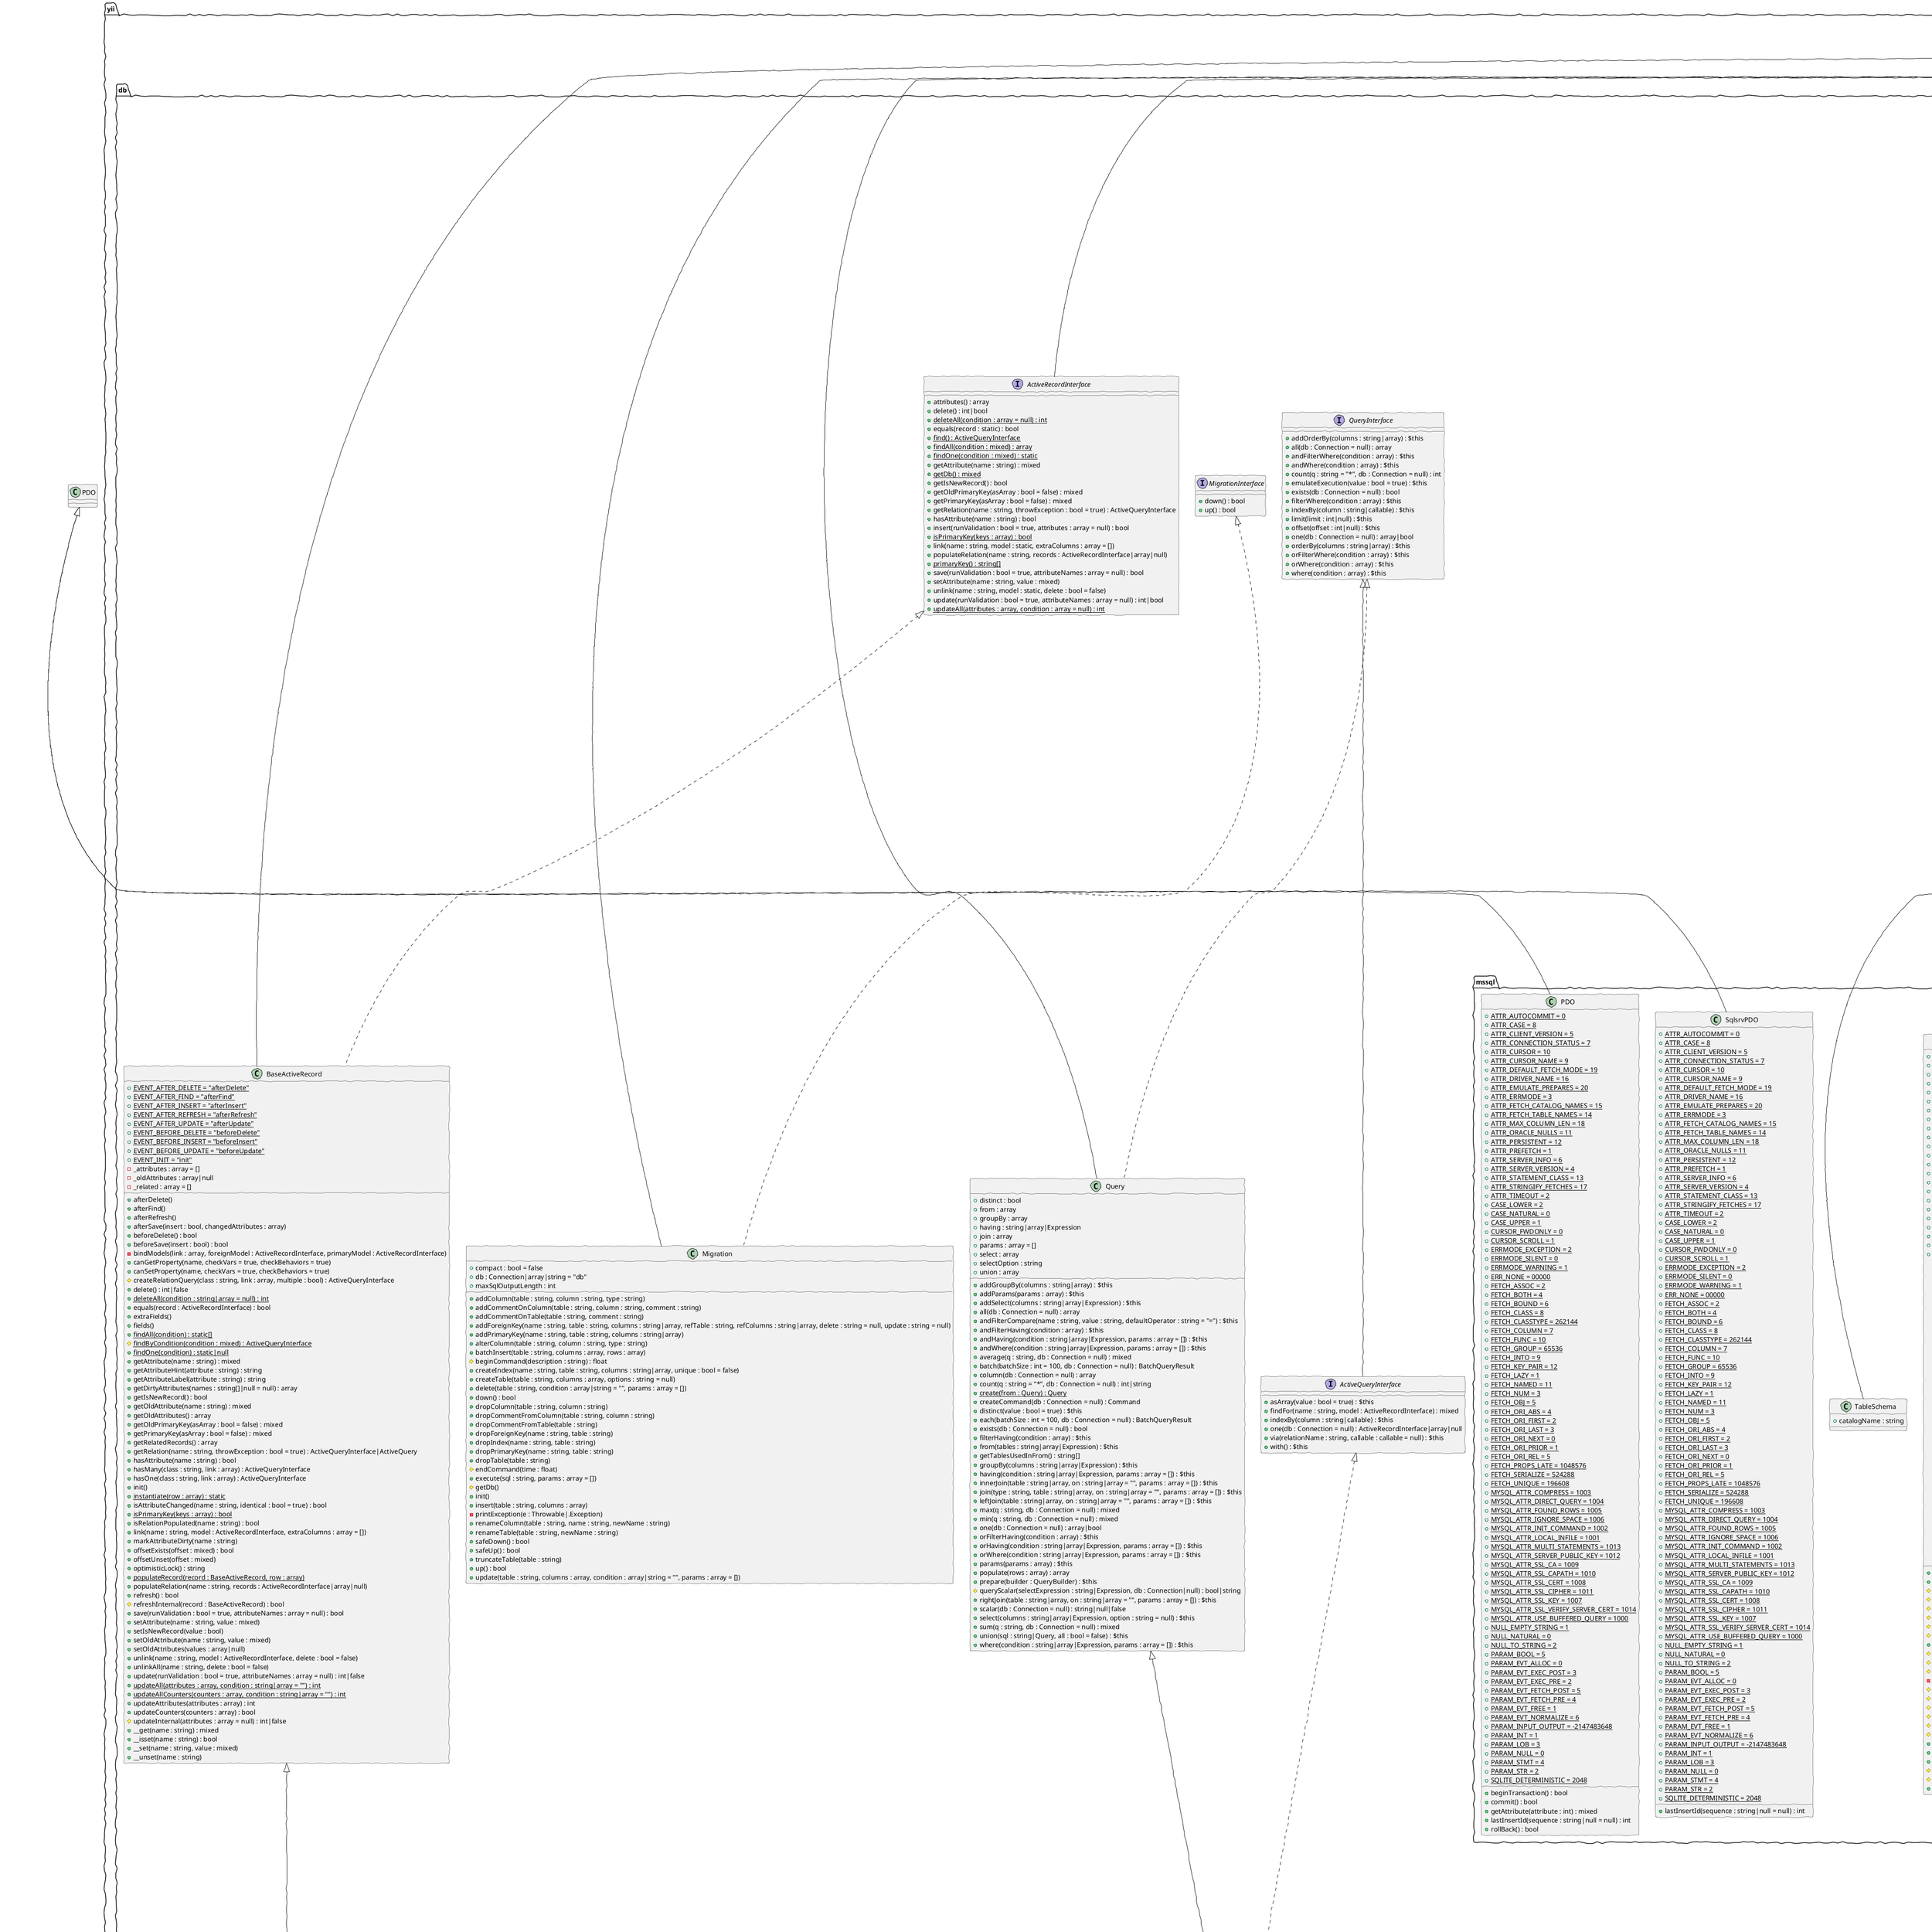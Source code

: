 @startuml
skinparam handwritten true
class yii.db.ActiveQuery {
    +{static}EVENT_INIT = "init"
    +joinWith : array
    +on : string|array
    +sql : string
    +alias(alias : string) : $this
    +all(db : Connection = null) : array|ActiveRecord[]
    +andOnCondition(condition : string|array, params : array = []) : $this
    -buildJoinWith()
    +createCommand(db : Connection|null = null) : Command
    -getJoinType(joinType : string|array, name : string) : string
    #getPrimaryTableName() : string
    -getTableNameAndAlias() : array
    +getTablesUsedInFrom()
    +init()
    +innerJoinWith(with : string|array, eagerLoading : bool|array = true) : $this
    +joinWith(with : string|array, eagerLoading : bool|array = true, joinType : string|array = "LEFT JOIN") : $this
    -joinWithRelation(parent : ActiveQuery, child : ActiveQuery, joinType : string)
    -joinWithRelations(model : ActiveRecord, with : array, joinType : string|array)
    +onCondition(condition : string|array, params : array = []) : $this
    +one(db : Connection|null = null) : ActiveRecord|array|null
    +orOnCondition(condition : string|array, params : array = []) : $this
    +populate(rows)
    +prepare(builder)
    #queryScalar(selectExpression, db)
    -removeDuplicatedModels(models : array) : array
    +viaTable(tableName : string, link : array, callable : callable = null) : $this
    +__construct(modelClass : string, config : array = [])
}
class yii.db.ActiveQuery extends yii.db.Query
class yii.db.ActiveQuery implements yii.db.ActiveQueryInterface
interface yii.db.ActiveQueryInterface {
    +asArray(value : bool = true) : $this
    +findFor(name : string, model : ActiveRecordInterface) : mixed
    +indexBy(column : string|callable) : $this
    +one(db : Connection = null) : ActiveRecordInterface|array|null
    +via(relationName : string, callable : callable = null) : $this
    +with() : $this
}
interface yii.db.ActiveQueryInterface implements yii.db.QueryInterface
abstract class yii.db.ActiveQueryTrait {
    +asArray : bool
    +modelClass : string
    +with : array
    +asArray(value : bool = true) : $this
    #createModels(rows : array) : array|ActiveRecord[]
    +findWith(with : array, models : array|ActiveRecord[])
    -normalizeRelations(model : ActiveRecord, with : array) : ActiveQueryInterface[]
    +with() : $this
}
class yii.db.ActiveRecord {
    +{static}EVENT_AFTER_DELETE = "afterDelete"
    +{static}EVENT_AFTER_FIND = "afterFind"
    +{static}EVENT_AFTER_INSERT = "afterInsert"
    +{static}EVENT_AFTER_REFRESH = "afterRefresh"
    +{static}EVENT_AFTER_UPDATE = "afterUpdate"
    +{static}EVENT_BEFORE_DELETE = "beforeDelete"
    +{static}EVENT_BEFORE_INSERT = "beforeInsert"
    +{static}EVENT_BEFORE_UPDATE = "beforeUpdate"
    +{static}EVENT_INIT = "init"
    +{static}OP_ALL = 7
    +{static}OP_DELETE = 4
    +{static}OP_INSERT = 1
    +{static}OP_UPDATE = 2
    +attributes() : array
    +delete() : int|false
    +{static}deleteAll(condition : string|array = null, params : array = []) : int
    #deleteInternal() : int|false
    +equals(record : ActiveRecord) : bool
    +{static}find() : ActiveQuery
    #{static}findByCondition(condition : mixed) : ActiveQueryInterface
    +{static}findBySql(sql : string, params : array = []) : ActiveQuery
    +{static}getDb() : Connection
    +{static}getTableSchema() : TableSchema
    +insert(runValidation : bool = true, attributes : array = null) : bool
    #insertInternal(attributes : array = null) : bool
    +isTransactional(operation : int) : bool
    +loadDefaultValues(skipIfSet : bool = true) : $this
    +{static}populateRecord(record, row)
    +{static}primaryKey() : string[]
    +refresh()
    +{static}tableName() : string
    +transactions() : array
    +update(runValidation : bool = true, attributeNames : array = null) : int|false
    +{static}updateAll(attributes : array, condition : string|array = "", params : array = []) : int
    +{static}updateAllCounters(counters : array, condition : string|array = "", params : array = []) : int
}
class yii.db.ActiveRecord extends yii.db.BaseActiveRecord
interface yii.db.ActiveRecordInterface {
    +attributes() : array
    +delete() : int|bool
    +{static}deleteAll(condition : array = null) : int
    +equals(record : static) : bool
    +{static}find() : ActiveQueryInterface
    +{static}findAll(condition : mixed) : array
    +{static}findOne(condition : mixed) : static
    +getAttribute(name : string) : mixed
    +{static}getDb() : mixed
    +getIsNewRecord() : bool
    +getOldPrimaryKey(asArray : bool = false) : mixed
    +getPrimaryKey(asArray : bool = false) : mixed
    +getRelation(name : string, throwException : bool = true) : ActiveQueryInterface
    +hasAttribute(name : string) : bool
    +insert(runValidation : bool = true, attributes : array = null) : bool
    +{static}isPrimaryKey(keys : array) : bool
    +link(name : string, model : static, extraColumns : array = [])
    +populateRelation(name : string, records : ActiveRecordInterface|array|null)
    +{static}primaryKey() : string[]
    +save(runValidation : bool = true, attributeNames : array = null) : bool
    +setAttribute(name : string, value : mixed)
    +unlink(name : string, model : static, delete : bool = false)
    +update(runValidation : bool = true, attributeNames : array = null) : int|bool
    +{static}updateAll(attributes : array, condition : array = null) : int
}
interface yii.db.ActiveRecordInterface implements yii.base.StaticInstanceInterface
abstract class yii.db.ActiveRelationTrait {
    +inverseOf : string
    +link : array
    +multiple : bool
    +primaryModel : ActiveRecord
    +via : array|object
    -addInverseRelations(result : array)
    -buildBuckets(models : array, link : array, viaModels : array = null, viaLink : array = null, checkMultiple : bool = true) : array
    -filterByModels(models : array)
    +findFor(name : string, model : ActiveRecordInterface|BaseActiveRecord) : mixed
    -findJunctionRows(primaryModels : array) : array
    -getModelKey(model : ActiveRecordInterface|array, attributes : array) : string
    -indexBuckets(buckets : array, indexBy : string|callable) : array
    +inverseOf(relationName : string) : $this
    -normalizeModelKey(value : mixed) : string
    -populateInverseRelation(primaryModels : ActiveRecordInterface[], models : ActiveRecordInterface[], primaryName : string, name : string)
    +populateRelation(name : string, primaryModels : array) : array
    -prefixKeyColumns(attributes : array) : array
    +via(relationName : string, callable : callable = null) : $this
    +__clone()
}
class yii.db.AfterSaveEvent {
    +changedAttributes : array
}
class yii.db.AfterSaveEvent extends yii.base.Event
abstract class yii.db.BaseActiveRecord {
    +{static}EVENT_AFTER_DELETE = "afterDelete"
    +{static}EVENT_AFTER_FIND = "afterFind"
    +{static}EVENT_AFTER_INSERT = "afterInsert"
    +{static}EVENT_AFTER_REFRESH = "afterRefresh"
    +{static}EVENT_AFTER_UPDATE = "afterUpdate"
    +{static}EVENT_BEFORE_DELETE = "beforeDelete"
    +{static}EVENT_BEFORE_INSERT = "beforeInsert"
    +{static}EVENT_BEFORE_UPDATE = "beforeUpdate"
    +{static}EVENT_INIT = "init"
    -_attributes : array = []
    -_oldAttributes : array|null
    -_related : array = []
    +afterDelete()
    +afterFind()
    +afterRefresh()
    +afterSave(insert : bool, changedAttributes : array)
    +beforeDelete() : bool
    +beforeSave(insert : bool) : bool
    -bindModels(link : array, foreignModel : ActiveRecordInterface, primaryModel : ActiveRecordInterface)
    +canGetProperty(name, checkVars = true, checkBehaviors = true)
    +canSetProperty(name, checkVars = true, checkBehaviors = true)
    #createRelationQuery(class : string, link : array, multiple : bool) : ActiveQueryInterface
    +delete() : int|false
    +{static}deleteAll(condition : string|array = null) : int
    +equals(record : ActiveRecordInterface) : bool
    +extraFields()
    +fields()
    +{static}findAll(condition) : static[]
    #{static}findByCondition(condition : mixed) : ActiveQueryInterface
    +{static}findOne(condition) : static|null
    +getAttribute(name : string) : mixed
    +getAttributeHint(attribute : string) : string
    +getAttributeLabel(attribute : string) : string
    +getDirtyAttributes(names : string[]|null = null) : array
    +getIsNewRecord() : bool
    +getOldAttribute(name : string) : mixed
    +getOldAttributes() : array
    +getOldPrimaryKey(asArray : bool = false) : mixed
    +getPrimaryKey(asArray : bool = false) : mixed
    +getRelatedRecords() : array
    +getRelation(name : string, throwException : bool = true) : ActiveQueryInterface|ActiveQuery
    +hasAttribute(name : string) : bool
    +hasMany(class : string, link : array) : ActiveQueryInterface
    +hasOne(class : string, link : array) : ActiveQueryInterface
    +init()
    +{static}instantiate(row : array) : static
    +isAttributeChanged(name : string, identical : bool = true) : bool
    +{static}isPrimaryKey(keys : array) : bool
    +isRelationPopulated(name : string) : bool
    +link(name : string, model : ActiveRecordInterface, extraColumns : array = [])
    +markAttributeDirty(name : string)
    +offsetExists(offset : mixed) : bool
    +offsetUnset(offset : mixed)
    +optimisticLock() : string
    +{static}populateRecord(record : BaseActiveRecord, row : array)
    +populateRelation(name : string, records : ActiveRecordInterface|array|null)
    +refresh() : bool
    #refreshInternal(record : BaseActiveRecord) : bool
    +save(runValidation : bool = true, attributeNames : array = null) : bool
    +setAttribute(name : string, value : mixed)
    +setIsNewRecord(value : bool)
    +setOldAttribute(name : string, value : mixed)
    +setOldAttributes(values : array|null)
    +unlink(name : string, model : ActiveRecordInterface, delete : bool = false)
    +unlinkAll(name : string, delete : bool = false)
    +update(runValidation : bool = true, attributeNames : array = null) : int|false
    +{static}updateAll(attributes : array, condition : string|array = "") : int
    +{static}updateAllCounters(counters : array, condition : string|array = "") : int
    +updateAttributes(attributes : array) : int
    +updateCounters(counters : array) : bool
    #updateInternal(attributes : array = null) : int|false
    +__get(name : string) : mixed
    +__isset(name : string) : bool
    +__set(name : string, value : mixed)
    +__unset(name : string)
}
class yii.db.BaseActiveRecord extends yii.base.Model
class yii.db.BaseActiveRecord implements yii.db.ActiveRecordInterface
class yii.db.BatchQueryResult {
    +batchSize : int = 100
    +db : Connection
    +each : bool = false
    +query : Query
    -_batch : array
    -_dataReader : DataReader
    -_key : string|int
    -_value : mixed
    +current() : mixed
    #fetchData() : array
    +key() : int
    +next()
    +reset()
    +rewind()
    +valid() : bool
    +__destruct()
}
class yii.db.BatchQueryResult extends yii.base.BaseObject
class yii.db.BatchQueryResult implements Iterator
class yii.db.CheckConstraint {
    +expression : string
}
class yii.db.CheckConstraint extends yii.db.Constraint
class yii.db.ColumnSchema {
    +allowNull : bool
    +autoIncrement : bool = false
    +comment : string
    +dbType : string
    +defaultValue : mixed
    +enumValues : array
    +isPrimaryKey : bool
    +name : string
    +phpType : string
    +precision : int
    +scale : int
    +size : int
    +type : string
    +unsigned : bool
    +dbTypecast(value : mixed) : mixed
    +phpTypecast(value : mixed) : mixed
    #typecast(value : mixed) : mixed
}
class yii.db.ColumnSchema extends yii.base.BaseObject
class yii.db.ColumnSchemaBuilder {
    +{static}CATEGORY_NUMERIC = "numeric"
    +{static}CATEGORY_OTHER = "other"
    +{static}CATEGORY_PK = "pk"
    +{static}CATEGORY_STRING = "string"
    +{static}CATEGORY_TIME = "time"
    #after : string
    #append : mixed
    +categoryMap : array = [
        \t"pk" => "~~NOT RESOLVED~~",
        \t"upk" => "~~NOT RESOLVED~~",
        \t"bigpk" => "~~NOT RESOLVED~~",
        \t"ubigpk" => "~~NOT RESOLVED~~",
        \t"char" => "~~NOT RESOLVED~~",
        \t"string" => "~~NOT RESOLVED~~",
        \t"text" => "~~NOT RESOLVED~~",
        \t"smallint" => "~~NOT RESOLVED~~",
        \t"integer" => "~~NOT RESOLVED~~",
        \t"bigint" => "~~NOT RESOLVED~~",
        \t"float" => "~~NOT RESOLVED~~",
        \t"double" => "~~NOT RESOLVED~~",
        \t"decimal" => "~~NOT RESOLVED~~",
        \t"datetime" => "~~NOT RESOLVED~~",
        \t"timestamp" => "~~NOT RESOLVED~~",
        \t"time" => "~~NOT RESOLVED~~",
        \t"date" => "~~NOT RESOLVED~~",
        \t"binary" => "~~NOT RESOLVED~~",
        \t"boolean" => "~~NOT RESOLVED~~",
        \t"money" => "numeric"
    ]
    #check : string
    +comment : string
    +db : yii.db.Connection
    #default : mixed
    #isFirst : bool
    #isNotNull : bool|null
    #isUnique : bool = false
    #isUnsigned : bool = false
    #length : int|string|array
    #type : string
    +after(after : string) : $this
    +append(sql : string) : $this
    #buildAfterString() : string
    #buildAppendString() : string
    #buildCheckString() : string
    #buildCommentString() : string
    #buildCompleteString(format : string) : string
    #buildDefaultString() : string
    #buildFirstString() : string
    #buildLengthString() : string
    #buildNotNullString() : string
    #buildUniqueString() : string
    #buildUnsignedString() : string
    +check(check : string) : $this
    +comment(comment : string) : $this
    +defaultExpression(default : string) : $this
    +defaultValue(default : mixed) : $this
    +first() : $this
    #getTypeCategory() : string
    +notNull() : $this
    +null() : $this
    +unique() : $this
    +unsigned() : $this
    +__construct(type : string, length : int|string|array = null, db : yii.db.Connection = null, config : array = [])
    +__toString() : string
}
class yii.db.ColumnSchemaBuilder extends yii.base.BaseObject
class yii.db.Command {
    +db : Connection
    +fetchMode : int = 2
    +params : array = []
    +pdoStatement : PDOStatement
    +queryCacheDependency : yii.caching.Dependency
    +queryCacheDuration : int
    -_pendingParams : array = []
    -_refreshTableName : string
    -_sql : string
    +addCheck(name : string, table : string, expression : string) : $this
    +addColumn(table : string, column : string, type : string) : $this
    +addCommentOnColumn(table : string, column : string, comment : string) : $this
    +addCommentOnTable(table : string, comment : string) : $this
    +addDefaultValue(name : string, table : string, column : string, value : mixed) : $this
    +addForeignKey(name : string, table : string, columns : string|array, refTable : string, refColumns : string|array, delete : string = null, update : string = null) : $this
    +addPrimaryKey(name : string, table : string, columns : string|array) : $this
    +addUnique(name : string, table : string, columns : string|array) : $this
    +alterColumn(table : string, column : string, type : string) : $this
    +batchInsert(table : string, columns : array, rows : array|.Generator) : $this
    +bindParam(name : string|int, value : mixed, dataType : int = null, length : int = null, driverOptions : mixed = null) : $this
    #bindPendingParams()
    +bindValue(name : string|int, value : mixed, dataType : int = null) : $this
    +bindValues(values : array) : $this
    +cache(duration : int = null, dependency : yii.caching.Dependency = null) : $this
    +cancel()
    +checkIntegrity(check : bool = true, schema : string = "", table : string = "") : $this
    +createIndex(name : string, table : string, columns : string|array, unique : bool = false) : $this
    +createTable(table : string, columns : array, options : string = null) : $this
    +delete(table : string, condition : string|array = "", params : array = []) : $this
    +dropCheck(name : string, table : string) : $this
    +dropColumn(table : string, column : string) : $this
    +dropCommentFromColumn(table : string, column : string) : $this
    +dropCommentFromTable(table : string) : $this
    +dropDefaultValue(name : string, table : string) : $this
    +dropForeignKey(name : string, table : string) : $this
    +dropIndex(name : string, table : string) : $this
    +dropPrimaryKey(name : string, table : string) : $this
    +dropTable(table : string) : $this
    +dropUnique(name : string, table : string) : $this
    +execute() : int
    +getRawSql() : string
    +getSql() : string
    +insert(table : string, columns : array|.yii.db.Query) : $this
    -logQuery(category : string) : array
    +noCache() : $this
    +prepare(forRead : bool = null)
    +query() : DataReader
    +queryAll(fetchMode : int = null) : array
    +queryColumn() : array
    #queryInternal(method : string, fetchMode : int = null) : mixed
    +queryOne(fetchMode : int = null) : array|false
    +queryScalar() : string|null|false
    #refreshTableSchema()
    +renameColumn(table : string, oldName : string, newName : string) : $this
    +renameTable(table : string, newName : string) : $this
    #requireTableSchemaRefresh(name : string) : $this
    #reset()
    +resetSequence(table : string, value : mixed = null) : $this
    +setRawSql(sql : string) : $this
    +setSql(sql : string) : $this
    +truncateTable(table : string) : $this
    +update(table : string, columns : array, condition : string|array = "", params : array = []) : $this
}
class yii.db.Command extends yii.base.Component
class yii.db.Connection {
    +{static}EVENT_AFTER_OPEN = "afterOpen"
    +{static}EVENT_BEGIN_TRANSACTION = "beginTransaction"
    +{static}EVENT_COMMIT_TRANSACTION = "commitTransaction"
    +{static}EVENT_ROLLBACK_TRANSACTION = "rollbackTransaction"
    +attributes : array
    +charset : string
    +commandClass : string = "yii\db\Command"
    +dsn : string
    +emulatePrepare : bool
    +enableLogging : bool = true
    +enableProfiling : bool = true
    +enableQueryCache : bool = true
    +enableSavepoint : bool = true
    +enableSchemaCache : bool = false
    +enableSlaves : bool = true
    +masterConfig : array = []
    +masters : array = []
    +password : string
    +pdo : PDO
    +pdoClass : string
    +queryCache : CacheInterface|string = "cache"
    +queryCacheDuration : int = 3600
    +schemaCache : CacheInterface|string = "cache"
    +schemaCacheDuration : int = 3600
    +schemaCacheExclude : array = []
    +schemaMap : array = [
        \t"pgsql" => "yii\db\pgsql\Schema",
        \t"mysqli" => "yii\db\mysql\Schema",
        \t"mysql" => "yii\db\mysql\Schema",
        \t"sqlite" => "yii\db\sqlite\Schema",
        \t"sqlite2" => "yii\db\sqlite\Schema",
        \t"sqlsrv" => "yii\db\mssql\Schema",
        \t"oci" => "yii\db\oci\Schema",
        \t"mssql" => "yii\db\mssql\Schema",
        \t"dblib" => "yii\db\mssql\Schema",
        \t"cubrid" => "yii\db\cubrid\Schema"
    ]
    +serverRetryInterval : int = 600
    +serverStatusCache : CacheInterface|string = "cache"
    +shuffleMasters : bool = true
    +slaveConfig : array = []
    +slaves : array = []
    +tablePrefix : string = ""
    +username : string
    -_driverName : string
    -_master : Connection|false = false
    -_queryCacheInfo : array = []
    -_schema : Schema
    -_slave : Connection|false = false
    -_transaction : Transaction
    +beginTransaction(isolationLevel : string|null = null) : Transaction
    +cache(callable : callable, duration : int = null, dependency : yii.caching.Dependency = null) : mixed
    +close()
    +createCommand(sql : string = null, params : array = []) : Command
    #createPdoInstance() : PDO
    +getDriverName() : string
    +getIsActive() : bool
    +getLastInsertID(sequenceName : string = "") : string
    +getMaster() : Connection
    +getMasterPdo() : PDO
    +getQueryBuilder() : QueryBuilder
    +getQueryCacheInfo(duration : int, dependency : yii.caching.Dependency) : array
    +getSchema() : Schema
    +getSlave(fallbackToMaster : bool = true) : Connection
    +getSlavePdo(fallbackToMaster : bool = true) : PDO
    +getTableSchema(name : string, refresh : bool = false) : TableSchema
    +getTransaction() : Transaction
    #initConnection()
    +noCache(callable : callable) : mixed
    +open()
    #openFromPool(pool : array, sharedConfig : array) : Connection
    #openFromPoolSequentially(pool : array, sharedConfig : array) : Connection
    +quoteColumnName(name : string) : string
    +quoteSql(sql : string) : string
    +quoteTableName(name : string) : string
    +quoteValue(value : string) : string
    -rollbackTransactionOnLevel(transaction : Transaction, level : int)
    +setDriverName(driverName : string)
    +transaction(callback : callable, isolationLevel : string|null = null) : mixed
    +useMaster(callback : callable) : mixed
    +__clone()
    +__sleep() : array
}
class yii.db.Connection extends yii.base.Component
class yii.db.Constraint {
    +columnNames : string[]|null
    +name : string|null
}
class yii.db.Constraint extends yii.base.BaseObject
abstract class yii.db.ConstraintFinderTrait {
    +getSchemaChecks(schema : string = "", refresh : bool = false) : CheckConstraint[][]
    +getSchemaDefaultValues(schema : string = "", refresh : bool = false) : DefaultValueConstraint[]
    +getSchemaForeignKeys(schema : string = "", refresh : bool = false) : ForeignKeyConstraint[][]
    +getSchemaIndexes(schema : string = "", refresh : bool = false) : IndexConstraint[][]
    #getSchemaMetadata(schema : string, type : string, refresh : bool) : array
    +getSchemaPrimaryKeys(schema : string = "", refresh : bool = false) : Constraint[]
    +getSchemaUniques(schema : string = "", refresh : bool = false) : Constraint[][]
    +getTableChecks(name : string, refresh : bool = false) : CheckConstraint[]
    +getTableDefaultValues(name : string, refresh : bool = false) : DefaultValueConstraint[]
    +getTableForeignKeys(name : string, refresh : bool = false) : ForeignKeyConstraint[]
    +getTableIndexes(name : string, refresh : bool = false) : IndexConstraint[]
    #getTableMetadata(name : string, type : string, refresh : bool) : mixed
    +getTablePrimaryKey(name : string, refresh : bool = false) : Constraint|null
    +getTableUniques(name : string, refresh : bool = false) : Constraint[]
    #loadTableChecks(tableName : string) : CheckConstraint[]
    #loadTableDefaultValues(tableName : string) : DefaultValueConstraint[]
    #loadTableForeignKeys(tableName : string) : ForeignKeyConstraint[]
    #loadTableIndexes(tableName : string) : IndexConstraint[]
    #loadTablePrimaryKey(tableName : string) : Constraint|null
    #loadTableUniques(tableName : string) : Constraint[]
}
class yii.db.DataReader {
    -_closed = false
    -_index = -1
    -_row
    -_statement : PDOStatement
    +bindColumn(column : int|string, value : mixed, dataType : int = null)
    +close()
    +count() : int
    +current() : mixed
    +getColumnCount() : int
    +getIsClosed() : bool
    +getRowCount() : int
    +key() : int
    +next()
    +nextResult() : bool
    +read() : array
    +readAll() : array
    +readColumn(columnIndex : int) : mixed
    +readObject(className : string, fields : array) : mixed
    +rewind()
    +setFetchMode(mode : int)
    +valid() : bool
    +__construct(command : yii.db.Command, config : array = [])
}
class yii.db.DataReader extends yii.base.BaseObject
class yii.db.DataReader implements Iterator
class yii.db.DataReader implements Countable
class yii.db.DefaultValueConstraint {
    +value : mixed
}
class yii.db.DefaultValueConstraint extends yii.db.Constraint
class yii.db.Exception {
    +errorInfo : array = []
    +getName() : string
    +__construct(message : string, errorInfo : array = [], code : int = 0, previous : Exception = null)
    +__toString() : string
}
class yii.db.Exception extends yii.base.Exception
class yii.db.Expression {
    +expression : string
    +params : array = []
    +__construct(expression : string, params : array = [], config : array = [])
    +__toString() : string
}
class yii.db.Expression extends yii.base.BaseObject
class yii.db.ForeignKeyConstraint {
    +foreignColumnNames : string[]
    +foreignSchemaName : string|null
    +foreignTableName : string
    +onDelete : string|null
    +onUpdate : string|null
}
class yii.db.ForeignKeyConstraint extends yii.db.Constraint
class yii.db.IndexConstraint {
    +isPrimary : bool
    +isUnique : bool
}
class yii.db.IndexConstraint extends yii.db.Constraint
class yii.db.IntegrityException {
    +getName() : string
}
class yii.db.IntegrityException extends yii.db.Exception
class yii.db.Migration {
    +compact : bool = false
    +db : Connection|array|string = "db"
    +maxSqlOutputLength : int
    +addColumn(table : string, column : string, type : string)
    +addCommentOnColumn(table : string, column : string, comment : string)
    +addCommentOnTable(table : string, comment : string)
    +addForeignKey(name : string, table : string, columns : string|array, refTable : string, refColumns : string|array, delete : string = null, update : string = null)
    +addPrimaryKey(name : string, table : string, columns : string|array)
    +alterColumn(table : string, column : string, type : string)
    +batchInsert(table : string, columns : array, rows : array)
    #beginCommand(description : string) : float
    +createIndex(name : string, table : string, columns : string|array, unique : bool = false)
    +createTable(table : string, columns : array, options : string = null)
    +delete(table : string, condition : array|string = "", params : array = [])
    +down() : bool
    +dropColumn(table : string, column : string)
    +dropCommentFromColumn(table : string, column : string)
    +dropCommentFromTable(table : string)
    +dropForeignKey(name : string, table : string)
    +dropIndex(name : string, table : string)
    +dropPrimaryKey(name : string, table : string)
    +dropTable(table : string)
    #endCommand(time : float)
    +execute(sql : string, params : array = [])
    #getDb()
    +init()
    +insert(table : string, columns : array)
    -printException(e : Throwable|.Exception)
    +renameColumn(table : string, name : string, newName : string)
    +renameTable(table : string, newName : string)
    +safeDown() : bool
    +safeUp() : bool
    +truncateTable(table : string)
    +up() : bool
    +update(table : string, columns : array, condition : array|string = "", params : array = [])
}
class yii.db.Migration extends yii.base.Component
class yii.db.Migration implements yii.db.MigrationInterface
interface yii.db.MigrationInterface {
    +down() : bool
    +up() : bool
}
class yii.db.Query {
    +distinct : bool
    +from : array
    +groupBy : array
    +having : string|array|Expression
    +join : array
    +params : array = []
    +select : array
    +selectOption : string
    +union : array
    +addGroupBy(columns : string|array) : $this
    +addParams(params : array) : $this
    +addSelect(columns : string|array|Expression) : $this
    +all(db : Connection = null) : array
    +andFilterCompare(name : string, value : string, defaultOperator : string = "=") : $this
    +andFilterHaving(condition : array) : $this
    +andHaving(condition : string|array|Expression, params : array = []) : $this
    +andWhere(condition : string|array|Expression, params : array = []) : $this
    +average(q : string, db : Connection = null) : mixed
    +batch(batchSize : int = 100, db : Connection = null) : BatchQueryResult
    +column(db : Connection = null) : array
    +count(q : string = "*", db : Connection = null) : int|string
    +{static}create(from : Query) : Query
    +createCommand(db : Connection = null) : Command
    +distinct(value : bool = true) : $this
    +each(batchSize : int = 100, db : Connection = null) : BatchQueryResult
    +exists(db : Connection = null) : bool
    +filterHaving(condition : array) : $this
    +from(tables : string|array|Expression) : $this
    +getTablesUsedInFrom() : string[]
    +groupBy(columns : string|array|Expression) : $this
    +having(condition : string|array|Expression, params : array = []) : $this
    +innerJoin(table : string|array, on : string|array = "", params : array = []) : $this
    +join(type : string, table : string|array, on : string|array = "", params : array = []) : $this
    +leftJoin(table : string|array, on : string|array = "", params : array = []) : $this
    +max(q : string, db : Connection = null) : mixed
    +min(q : string, db : Connection = null) : mixed
    +one(db : Connection = null) : array|bool
    +orFilterHaving(condition : array) : $this
    +orHaving(condition : string|array|Expression, params : array = []) : $this
    +orWhere(condition : string|array|Expression, params : array = []) : $this
    +params(params : array) : $this
    +populate(rows : array) : array
    +prepare(builder : QueryBuilder) : $this
    #queryScalar(selectExpression : string|Expression, db : Connection|null) : bool|string
    +rightJoin(table : string|array, on : string|array = "", params : array = []) : $this
    +scalar(db : Connection = null) : string|null|false
    +select(columns : string|array|Expression, option : string = null) : $this
    +sum(q : string, db : Connection = null) : mixed
    +union(sql : string|Query, all : bool = false) : $this
    +where(condition : string|array|Expression, params : array = []) : $this
}
class yii.db.Query extends yii.base.Component
class yii.db.Query implements yii.db.QueryInterface
class yii.db.QueryBuilder {
    +{static}PARAM_PREFIX = ":qp"
    #conditionBuilders : array = [
        \t"NOT" => "buildNotCondition",
        \t"AND" => "buildAndCondition",
        \t"OR" => "buildAndCondition",
        \t"BETWEEN" => "buildBetweenCondition",
        \t"NOT BETWEEN" => "buildBetweenCondition",
        \t"IN" => "buildInCondition",
        \t"NOT IN" => "buildInCondition",
        \t"LIKE" => "buildLikeCondition",
        \t"NOT LIKE" => "buildLikeCondition",
        \t"OR LIKE" => "buildLikeCondition",
        \t"OR NOT LIKE" => "buildLikeCondition",
        \t"EXISTS" => "buildExistsCondition",
        \t"NOT EXISTS" => "buildExistsCondition"
    ]
    +db : Connection
    #likeEscapeCharacter : string|null
    #likeEscapingReplacements : array = [
        \t"%" => "\%",
        \t"_" => "\_",
        \t"\" => "\\"
    ]
    +separator : string = " "
    +typeMap : array = []
    +addCheck(name : string, table : string, expression : string) : string
    +addColumn(table : string, column : string, type : string) : string
    +addCommentOnColumn(table : string, column : string, comment : string) : string
    +addCommentOnTable(table : string, comment : string) : string
    +addDefaultValue(name : string, table : string, column : string, value : mixed) : string
    +addForeignKey(name : string, table : string, columns : string|array, refTable : string, refColumns : string|array, delete : string = null, update : string = null) : string
    +addPrimaryKey(name : string, table : string, columns : string|array) : string
    +addUnique(name : string, table : string, columns : string|array) : string
    +alterColumn(table : string, column : string, type : string) : string
    +batchInsert(table : string, columns : array, rows : array|.Generator) : string
    +build(query : Query, params : array = []) : array
    +buildAndCondition(operator : string, operands : array, params : array) : string
    +buildBetweenCondition(operator : string, operands : array, params : array) : string
    +buildColumns(columns : string|array) : string
    #buildCompositeInCondition(operator : string, columns : array|.Traversable, values : array, params : array) : string
    +buildCondition(condition : string|array|Expression, params : array) : string
    +buildExistsCondition(operator : string, operands : array, params : array) : string
    +buildFrom(tables : array, params : array) : string
    +buildGroupBy(columns : array) : string
    +buildHashCondition(condition : array, params : array) : string
    +buildHaving(condition : string|array, params : array) : string
    +buildInCondition(operator : string, operands : array, params : array) : string
    +buildJoin(joins : array, params : array) : string
    +buildLikeCondition(operator : string, operands : array, params : array) : string
    +buildLimit(limit : int, offset : int) : string
    +buildNotCondition(operator : string, operands : array, params : array) : string
    +buildOrderBy(columns : array) : string
    +buildOrderByAndLimit(sql : string, orderBy : array, limit : int, offset : int) : string
    +buildSelect(columns : array, params : array, distinct : bool = false, selectOption : string = null) : string
    +buildSimpleCondition(operator : string, operands : array, params : array) : string
    #buildSubqueryInCondition(operator : string, columns : array, values : Query, params : array) : string
    +buildUnion(unions : array, params : array) : string
    +buildWhere(condition : string|array, params : array) : string
    +checkIntegrity(check : bool = true, schema : string = "", table : string = "") : string
    +createIndex(name : string, table : string, columns : string|array, unique : bool = false) : string
    +createTable(table : string, columns : array, options : string = null) : string
    +delete(table : string, condition : array|string, params : array) : string
    +dropCheck(name : string, table : string) : string
    +dropColumn(table : string, column : string) : string
    +dropCommentFromColumn(table : string, column : string) : string
    +dropCommentFromTable(table : string) : string
    +dropDefaultValue(name : string, table : string) : string
    +dropForeignKey(name : string, table : string) : string
    +dropIndex(name : string, table : string) : string
    +dropPrimaryKey(name : string, table : string) : string
    +dropTable(table : string) : string
    +dropUnique(name : string, table : string) : string
    +getColumnType(type : string|ColumnSchemaBuilder) : string
    #hasLimit(limit : mixed) : bool
    #hasOffset(offset : mixed) : bool
    +insert(table : string, columns : array|.yii.db.Query, params : array) : string
    #prepareInsertSelectSubQuery(columns : yii.db.Query, schema : yii.db.Schema, params : array = []) : array
    -quoteTableNames(tables : array, params : array) : array
    +renameColumn(table : string, oldName : string, newName : string) : string
    +renameTable(oldName : string, newName : string) : string
    +resetSequence(table : string, value : array|string = null) : string
    +selectExists(rawSql : string) : string
    +truncateTable(table : string) : string
    +update(table : string, columns : array, condition : array|string, params : array) : string
    +__construct(connection : Connection, config : array = [])
}
class yii.db.QueryBuilder extends yii.base.BaseObject
interface yii.db.QueryInterface {
    +addOrderBy(columns : string|array) : $this
    +all(db : Connection = null) : array
    +andFilterWhere(condition : array) : $this
    +andWhere(condition : array) : $this
    +count(q : string = "*", db : Connection = null) : int
    +emulateExecution(value : bool = true) : $this
    +exists(db : Connection = null) : bool
    +filterWhere(condition : array) : $this
    +indexBy(column : string|callable) : $this
    +limit(limit : int|null) : $this
    +offset(offset : int|null) : $this
    +one(db : Connection = null) : array|bool
    +orderBy(columns : string|array) : $this
    +orFilterWhere(condition : array) : $this
    +orWhere(condition : array) : $this
    +where(condition : array) : $this
}
abstract class yii.db.QueryTrait {
    +emulateExecution : bool = false
    +indexBy : string|callable
    +limit : int|Expression
    +offset : int|Expression
    +orderBy : array
    +where : string|array
    +addOrderBy(columns : string|array|Expression) : $this
    +andFilterWhere(condition : array) : $this
    +andWhere(condition : array) : $this
    +emulateExecution(value : bool = true) : $this
    #filterCondition(condition : array) : array
    +filterWhere(condition : array) : $this
    +indexBy(column : string|callable) : $this
    #isEmpty(value : mixed) : bool
    +limit(limit : int|Expression|null) : $this
    #normalizeOrderBy(columns : array|string|Expression) : array
    +offset(offset : int|Expression|null) : $this
    +orderBy(columns : string|array|Expression) : $this
    +orFilterWhere(condition : array) : $this
    +orWhere(condition : array) : $this
    +where(condition : array) : $this
}
abstract class yii.db.Schema {
    +{static}SCHEMA_CACHE_VERSION = 1
    +{static}TYPE_BIGINT = "bigint"
    +{static}TYPE_BIGPK = "bigpk"
    +{static}TYPE_BINARY = "binary"
    +{static}TYPE_BOOLEAN = "boolean"
    +{static}TYPE_CHAR = "char"
    +{static}TYPE_DATE = "date"
    +{static}TYPE_DATETIME = "datetime"
    +{static}TYPE_DECIMAL = "decimal"
    +{static}TYPE_DOUBLE = "double"
    +{static}TYPE_FLOAT = "float"
    +{static}TYPE_INTEGER = "integer"
    +{static}TYPE_MONEY = "money"
    +{static}TYPE_PK = "pk"
    +{static}TYPE_SMALLINT = "smallint"
    +{static}TYPE_STRING = "string"
    +{static}TYPE_TEXT = "text"
    +{static}TYPE_TIME = "time"
    +{static}TYPE_TIMESTAMP = "timestamp"
    +{static}TYPE_UBIGPK = "ubigpk"
    +{static}TYPE_UPK = "upk"
    +columnSchemaClass : string = "yii\db\ColumnSchema"
    +db : Connection
    +defaultSchema : string
    +exceptionMap : array = [
        \t"SQLSTATE[23" => "yii\db\IntegrityException"
    ]
    -_builder : QueryBuilder
    -_schemaNames : array
    -_tableMetadata : array = []
    -_tableNames : array = []
    +convertException(e : Exception, rawSql : string) : Exception
    #createColumnSchema() : ColumnSchema
    +createColumnSchemaBuilder(type : string, length : int|string|array = null) : ColumnSchemaBuilder
    +createQueryBuilder() : QueryBuilder
    +createSavepoint(name : string)
    #findSchemaNames() : array
    #findTableNames(schema : string = "") : array
    +findUniqueIndexes(table : TableSchema) : array
    #getCacheKey(name : string) : mixed
    #getCacheTag() : string
    #getColumnPhpType(column : ColumnSchema) : string
    +getLastInsertID(sequenceName : string = "") : string
    +getPdoType(data : mixed) : int
    +getQueryBuilder() : QueryBuilder
    +getRawTableName(name : string) : string
    #getSchemaMetadata(schema : string, type : string, refresh : bool) : array
    +getSchemaNames(refresh : bool = false) : string[]
    #getTableMetadata(name : string, type : string, refresh : bool) : mixed
    +getTableNames(schema : string = "", refresh : bool = false) : string[]
    +getTableSchema(name : string, refresh : bool = false) : TableSchema|null
    +getTableSchemas(schema : string = "", refresh : bool = false) : TableSchema[]
    +insert(table : string, columns : array) : array|false
    +isReadQuery(sql : string) : bool
    -loadTableMetadataFromCache(cache : Cache|null, name : string)
    #loadTableSchema(name : string) : TableSchema|null
    #normalizePdoRowKeyCase(row : array, multiple : bool) : array
    +quoteColumnName(name : string) : string
    +quoteSimpleColumnName(name : string) : string
    +quoteSimpleTableName(name : string) : string
    +quoteTableName(name : string) : string
    +quoteValue(str : string) : string
    +refresh()
    +refreshTableSchema(name : string)
    +releaseSavepoint(name : string)
    #resolveTableName(name : string) : TableSchema
    +rollBackSavepoint(name : string)
    -saveTableMetadataToCache(cache : Cache|null, name : string)
    #setTableMetadata(name : string, type : string, data : mixed)
    +setTransactionIsolationLevel(level : string)
    +supportsSavepoint() : bool
}
class yii.db.Schema extends yii.base.BaseObject
abstract class yii.db.SchemaBuilderTrait {
    +bigInteger(length : int = null) : ColumnSchemaBuilder
    +bigPrimaryKey(length : int = null) : ColumnSchemaBuilder
    +binary(length : int = null) : ColumnSchemaBuilder
    +boolean() : ColumnSchemaBuilder
    +char(length : int = null) : ColumnSchemaBuilder
    +date() : ColumnSchemaBuilder
    +dateTime(precision : int = null) : ColumnSchemaBuilder
    +decimal(precision : int = null, scale : int = null) : ColumnSchemaBuilder
    +double(precision : int = null) : ColumnSchemaBuilder
    +float(precision : int = null) : ColumnSchemaBuilder
    #getDb() : Connection
    +integer(length : int = null) : ColumnSchemaBuilder
    +money(precision : int = null, scale : int = null) : ColumnSchemaBuilder
    +primaryKey(length : int = null) : ColumnSchemaBuilder
    +smallInteger(length : int = null) : ColumnSchemaBuilder
    +string(length : int = null) : ColumnSchemaBuilder
    +text() : ColumnSchemaBuilder
    +time(precision : int = null) : ColumnSchemaBuilder
    +timestamp(precision : int = null) : ColumnSchemaBuilder
}
class yii.db.SqlToken {
    +{static}TYPE_CODE = 0
    +{static}TYPE_IDENTIFIER = 6
    +{static}TYPE_KEYWORD = 4
    +{static}TYPE_OPERATOR = 5
    +{static}TYPE_PARENTHESIS = 3
    +{static}TYPE_STATEMENT = 1
    +{static}TYPE_STRING_LITERAL = 7
    +{static}TYPE_TOKEN = 2
    +content : string|null
    +endOffset : int
    +parent : SqlToken
    +startOffset : int
    +type : int = 2
    -_children : SqlToken[] = []
    -calculateOffset(offset : int) : int
    +getChildren() : SqlToken[]
    +getHasChildren() : bool
    +getIsCollection() : bool
    +getSql() : string
    +matches(patternToken : yii.db.SqlToken, offset : int = 0, firstMatchIndex : int|null = null, lastMatchIndex : int|null = null) : bool
    +offsetExists(offset : int) : bool
    +offsetGet(offset : int) : SqlToken|null
    +offsetSet(offset : int|null, token : SqlToken)
    +offsetUnset(offset : int)
    +setChildren(children : SqlToken[])
    -tokensMatch(patternToken : yii.db.SqlToken, token : yii.db.SqlToken, offset : int = 0, firstMatchIndex : int|null = null, lastMatchIndex : int|null = null) : bool
    -updateCollectionOffsets()
    +__toString() : string
}
class yii.db.SqlToken extends yii.base.BaseObject
class yii.db.SqlToken implements ArrayAccess
abstract class yii.db.SqlTokenizer {
    #length : int
    #offset : int
    +sql : string
    -_buffer : string = ""
    -_currentToken : SqlToken
    -_substrings : string[]
    -_token : SqlToken
    -_tokenStack : SplStack
    -addTokenFromBuffer()
    -advance(length : int)
    #indexAfter(string : string, offset : int|null = null) : int
    #isComment(length : int) : bool
    -isEof() : bool
    #isIdentifier(length : int, content : string) : bool
    #isKeyword(string : string, content : string) : bool
    #isOperator(length : int, content : string) : bool
    #isStringLiteral(length : int, content : string) : bool
    #isWhitespace(length : int) : bool
    #startsWithAnyLongest(with : string[], caseSensitive : bool, length : int|null = null, content : string|null = null) : bool
    #substring(length : int, caseSensitive : bool = true, offset : int|null = null) : string
    +tokenize() : SqlToken
    -tokenizeDelimitedString(length : int) : bool
    -tokenizeOperator(length : int) : bool
    +__construct(sql : string, config : array = [])
}
class yii.db.SqlTokenizer extends yii.base.Component
class yii.db.StaleObjectException {
    +getName() : string
}
class yii.db.StaleObjectException extends yii.db.Exception
class yii.db.TableSchema {
    +columns : ColumnSchema[] = []
    +foreignKeys : array = []
    +fullName : string
    +name : string
    +primaryKey : string[] = []
    +schemaName : string
    +sequenceName : string
    +fixPrimaryKey(keys : string|array)
    +getColumn(name : string) : ColumnSchema
    +getColumnNames() : array
}
class yii.db.TableSchema extends yii.base.BaseObject
class yii.db.Transaction {
    +{static}READ_COMMITTED = "READ COMMITTED"
    +{static}READ_UNCOMMITTED = "READ UNCOMMITTED"
    +{static}REPEATABLE_READ = "REPEATABLE READ"
    +{static}SERIALIZABLE = "SERIALIZABLE"
    +db : Connection
    -_level : int = 0
    +begin(isolationLevel : string|null = null)
    +commit()
    +getIsActive() : bool
    +getLevel() : int
    +rollBack()
    +setIsolationLevel(level : string)
}
class yii.db.Transaction extends yii.base.BaseObject
abstract class yii.db.ViewFinderTrait {
    -_viewNames : array = []
    #findViewNames(schema : string = "") : array
    +getViewNames(schema : string = "", refresh : bool = false) : string[]
}
class yii.db.cubrid.ColumnSchemaBuilder {
    +{static}CATEGORY_NUMERIC = "numeric"
    +{static}CATEGORY_OTHER = "other"
    +{static}CATEGORY_PK = "pk"
    +{static}CATEGORY_STRING = "string"
    +{static}CATEGORY_TIME = "time"
    #buildAfterString()
    #buildCommentString()
    #buildFirstString()
    #buildUnsignedString()
    +__toString()
}
class yii.db.cubrid.ColumnSchemaBuilder extends yii.db.ColumnSchemaBuilder
class yii.db.cubrid.QueryBuilder {
    +{static}PARAM_PREFIX = ":qp"
    #likeEscapeCharacter = "!"
    #likeEscapingReplacements = [
        \t"%" => "!%",
        \t"_" => "!_",
        \t"!" => "!!"
    ]
    +typeMap : array = [
        \t"pk" => "int NOT NULL AUTO_INCREMENT PRIMARY KEY",
        \t"upk" => "int UNSIGNED NOT NULL AUTO_INCREMENT PRIMARY KEY",
        \t"bigpk" => "bigint NOT NULL AUTO_INCREMENT PRIMARY KEY",
        \t"ubigpk" => "bigint UNSIGNED NOT NULL AUTO_INCREMENT PRIMARY KEY",
        \t"char" => "char(1)",
        \t"string" => "varchar(255)",
        \t"text" => "varchar",
        \t"smallint" => "smallint",
        \t"integer" => "int",
        \t"bigint" => "bigint",
        \t"float" => "float(7)",
        \t"double" => "double(15)",
        \t"decimal" => "decimal(10,0)",
        \t"datetime" => "datetime",
        \t"timestamp" => "timestamp",
        \t"time" => "time",
        \t"date" => "date",
        \t"binary" => "blob",
        \t"boolean" => "smallint",
        \t"money" => "decimal(19,4)"
    ]
    +addCheck(name, table, expression)
    +addCommentOnColumn(table, column, comment)
    +addCommentOnTable(table, comment)
    +buildLimit(limit, offset)
    +dropCheck(name, table)
    +dropCommentFromColumn(table, column)
    +dropCommentFromTable(table)
    +dropIndex(name, table)
    -getColumnDefinition(table : string, column : string) : null|string
    +resetSequence(tableName : string, value : mixed = null) : string
    +selectExists(rawSql)
}
class yii.db.cubrid.QueryBuilder extends yii.db.QueryBuilder
class yii.db.cubrid.Schema {
    +{static}SCHEMA_CACHE_VERSION = 1
    +{static}TYPE_BIGINT = "bigint"
    +{static}TYPE_BIGPK = "bigpk"
    +{static}TYPE_BINARY = "binary"
    +{static}TYPE_BOOLEAN = "boolean"
    +{static}TYPE_CHAR = "char"
    +{static}TYPE_DATE = "date"
    +{static}TYPE_DATETIME = "datetime"
    +{static}TYPE_DECIMAL = "decimal"
    +{static}TYPE_DOUBLE = "double"
    +{static}TYPE_FLOAT = "float"
    +{static}TYPE_INTEGER = "integer"
    +{static}TYPE_MONEY = "money"
    +{static}TYPE_PK = "pk"
    +{static}TYPE_SMALLINT = "smallint"
    +{static}TYPE_STRING = "string"
    +{static}TYPE_TEXT = "text"
    +{static}TYPE_TIME = "time"
    +{static}TYPE_TIMESTAMP = "timestamp"
    +{static}TYPE_UBIGPK = "ubigpk"
    +{static}TYPE_UPK = "upk"
    +exceptionMap : array = [
        \t"Operation would have caused one or more unique constraint violations" => "yii\db\IntegrityException"
    ]
    +typeMap : array = [
        \t"short" => "~~NOT RESOLVED~~",
        \t"smallint" => "~~NOT RESOLVED~~",
        \t"int" => "~~NOT RESOLVED~~",
        \t"integer" => "~~NOT RESOLVED~~",
        \t"bigint" => "~~NOT RESOLVED~~",
        \t"numeric" => "~~NOT RESOLVED~~",
        \t"decimal" => "~~NOT RESOLVED~~",
        \t"float" => "~~NOT RESOLVED~~",
        \t"real" => "~~NOT RESOLVED~~",
        \t"double" => "~~NOT RESOLVED~~",
        \t"double precision" => "~~NOT RESOLVED~~",
        \t"monetary" => "~~NOT RESOLVED~~",
        \t"date" => "~~NOT RESOLVED~~",
        \t"time" => "~~NOT RESOLVED~~",
        \t"timestamp" => "~~NOT RESOLVED~~",
        \t"datetime" => "~~NOT RESOLVED~~",
        \t"char" => "~~NOT RESOLVED~~",
        \t"varchar" => "~~NOT RESOLVED~~",
        \t"char varying" => "~~NOT RESOLVED~~",
        \t"nchar" => "~~NOT RESOLVED~~",
        \t"nchar varying" => "~~NOT RESOLVED~~",
        \t"string" => "~~NOT RESOLVED~~",
        \t"blob" => "~~NOT RESOLVED~~",
        \t"clob" => "~~NOT RESOLVED~~",
        \t"bit" => "~~NOT RESOLVED~~",
        \t"bit varying" => "~~NOT RESOLVED~~",
        \t"set" => "~~NOT RESOLVED~~",
        \t"multiset" => "~~NOT RESOLVED~~",
        \t"list" => "~~NOT RESOLVED~~",
        \t"sequence" => "~~NOT RESOLVED~~",
        \t"enum" => "string"
    ]
    +createColumnSchemaBuilder(type, length = null)
    +createQueryBuilder() : QueryBuilder
    #findTableNames(schema = "")
    +getPdoType(data : mixed) : int
    #loadColumnSchema(info : array) : yii.db.ColumnSchema
    #loadTableChecks(tableName)
    -loadTableConstraints(tableName : string, returnType : string) : mixed
    #loadTableDefaultValues(tableName)
    #loadTableForeignKeys(tableName)
    #loadTableIndexes(tableName)
    #loadTablePrimaryKey(tableName)
    #loadTableSchema(name)
    #loadTableUniques(tableName)
    +quoteSimpleColumnName(name : string) : string
    +quoteSimpleTableName(name : string) : string
    +releaseSavepoint(name)
    +setTransactionIsolationLevel(level)
}
class yii.db.cubrid.Schema extends yii.db.Schema
class yii.db.mssql.PDO {
    +{static}ATTR_AUTOCOMMIT = 0
    +{static}ATTR_CASE = 8
    +{static}ATTR_CLIENT_VERSION = 5
    +{static}ATTR_CONNECTION_STATUS = 7
    +{static}ATTR_CURSOR = 10
    +{static}ATTR_CURSOR_NAME = 9
    +{static}ATTR_DEFAULT_FETCH_MODE = 19
    +{static}ATTR_DRIVER_NAME = 16
    +{static}ATTR_EMULATE_PREPARES = 20
    +{static}ATTR_ERRMODE = 3
    +{static}ATTR_FETCH_CATALOG_NAMES = 15
    +{static}ATTR_FETCH_TABLE_NAMES = 14
    +{static}ATTR_MAX_COLUMN_LEN = 18
    +{static}ATTR_ORACLE_NULLS = 11
    +{static}ATTR_PERSISTENT = 12
    +{static}ATTR_PREFETCH = 1
    +{static}ATTR_SERVER_INFO = 6
    +{static}ATTR_SERVER_VERSION = 4
    +{static}ATTR_STATEMENT_CLASS = 13
    +{static}ATTR_STRINGIFY_FETCHES = 17
    +{static}ATTR_TIMEOUT = 2
    +{static}CASE_LOWER = 2
    +{static}CASE_NATURAL = 0
    +{static}CASE_UPPER = 1
    +{static}CURSOR_FWDONLY = 0
    +{static}CURSOR_SCROLL = 1
    +{static}ERRMODE_EXCEPTION = 2
    +{static}ERRMODE_SILENT = 0
    +{static}ERRMODE_WARNING = 1
    +{static}ERR_NONE = 00000
    +{static}FETCH_ASSOC = 2
    +{static}FETCH_BOTH = 4
    +{static}FETCH_BOUND = 6
    +{static}FETCH_CLASS = 8
    +{static}FETCH_CLASSTYPE = 262144
    +{static}FETCH_COLUMN = 7
    +{static}FETCH_FUNC = 10
    +{static}FETCH_GROUP = 65536
    +{static}FETCH_INTO = 9
    +{static}FETCH_KEY_PAIR = 12
    +{static}FETCH_LAZY = 1
    +{static}FETCH_NAMED = 11
    +{static}FETCH_NUM = 3
    +{static}FETCH_OBJ = 5
    +{static}FETCH_ORI_ABS = 4
    +{static}FETCH_ORI_FIRST = 2
    +{static}FETCH_ORI_LAST = 3
    +{static}FETCH_ORI_NEXT = 0
    +{static}FETCH_ORI_PRIOR = 1
    +{static}FETCH_ORI_REL = 5
    +{static}FETCH_PROPS_LATE = 1048576
    +{static}FETCH_SERIALIZE = 524288
    +{static}FETCH_UNIQUE = 196608
    +{static}MYSQL_ATTR_COMPRESS = 1003
    +{static}MYSQL_ATTR_DIRECT_QUERY = 1004
    +{static}MYSQL_ATTR_FOUND_ROWS = 1005
    +{static}MYSQL_ATTR_IGNORE_SPACE = 1006
    +{static}MYSQL_ATTR_INIT_COMMAND = 1002
    +{static}MYSQL_ATTR_LOCAL_INFILE = 1001
    +{static}MYSQL_ATTR_MULTI_STATEMENTS = 1013
    +{static}MYSQL_ATTR_SERVER_PUBLIC_KEY = 1012
    +{static}MYSQL_ATTR_SSL_CA = 1009
    +{static}MYSQL_ATTR_SSL_CAPATH = 1010
    +{static}MYSQL_ATTR_SSL_CERT = 1008
    +{static}MYSQL_ATTR_SSL_CIPHER = 1011
    +{static}MYSQL_ATTR_SSL_KEY = 1007
    +{static}MYSQL_ATTR_SSL_VERIFY_SERVER_CERT = 1014
    +{static}MYSQL_ATTR_USE_BUFFERED_QUERY = 1000
    +{static}NULL_EMPTY_STRING = 1
    +{static}NULL_NATURAL = 0
    +{static}NULL_TO_STRING = 2
    +{static}PARAM_BOOL = 5
    +{static}PARAM_EVT_ALLOC = 0
    +{static}PARAM_EVT_EXEC_POST = 3
    +{static}PARAM_EVT_EXEC_PRE = 2
    +{static}PARAM_EVT_FETCH_POST = 5
    +{static}PARAM_EVT_FETCH_PRE = 4
    +{static}PARAM_EVT_FREE = 1
    +{static}PARAM_EVT_NORMALIZE = 6
    +{static}PARAM_INPUT_OUTPUT = -2147483648
    +{static}PARAM_INT = 1
    +{static}PARAM_LOB = 3
    +{static}PARAM_NULL = 0
    +{static}PARAM_STMT = 4
    +{static}PARAM_STR = 2
    +{static}SQLITE_DETERMINISTIC = 2048
    +beginTransaction() : bool
    +commit() : bool
    +getAttribute(attribute : int) : mixed
    +lastInsertId(sequence : string|null = null) : int
    +rollBack() : bool
}
class yii.db.mssql.PDO extends PDO
class yii.db.mssql.QueryBuilder {
    +{static}PARAM_PREFIX = ":qp"
    #likeEscapingReplacements = [
        \t"%" => "[%]",
        \t"_" => "[_]",
        \t"[" => "[[]",
        \t"]" => "[]]",
        \t"\" => "[\]"
    ]
    +typeMap : array = [
        \t"pk" => "int IDENTITY PRIMARY KEY",
        \t"upk" => "int IDENTITY PRIMARY KEY",
        \t"bigpk" => "bigint IDENTITY PRIMARY KEY",
        \t"ubigpk" => "bigint IDENTITY PRIMARY KEY",
        \t"char" => "nchar(1)",
        \t"string" => "nvarchar(255)",
        \t"text" => "nvarchar(max)",
        \t"smallint" => "smallint",
        \t"integer" => "int",
        \t"bigint" => "bigint",
        \t"float" => "float",
        \t"double" => "float",
        \t"decimal" => "decimal(18,0)",
        \t"datetime" => "datetime",
        \t"timestamp" => "datetime",
        \t"time" => "time",
        \t"date" => "date",
        \t"binary" => "varbinary(max)",
        \t"boolean" => "bit",
        \t"money" => "decimal(19,4)"
    ]
    -_oldMssql : bool
    +addCommentOnColumn(table, column, comment)
    +addCommentOnTable(table, comment)
    +addDefaultValue(name, table, column, value)
    +alterColumn(table : string, column : string, type : string) : string
    #buildCompositeInCondition(operator : string, columns : array, values : array, params : array) : string
    +buildOrderByAndLimit(sql, orderBy, limit, offset)
    #buildSubqueryInCondition(operator, columns, values, params)
    +checkIntegrity(check : bool = true, schema : string = "", table : string = "") : string
    +dropCommentFromColumn(table, column)
    +dropCommentFromTable(table)
    +dropDefaultValue(name, table)
    #getAllColumnNames(modelClass : string = null) : array|null
    +insert(table, columns, params)
    #isOldMssql() : bool
    #newBuildOrderByAndLimit(sql : string, orderBy : array, limit : int, offset : int) : string
    -normalizeTableRowData(table : string, columns : array, params) : array
    #oldBuildOrderByAndLimit(sql : string, orderBy : array, limit : int, offset : int) : string
    +renameColumn(table : string, oldName : string, newName : string) : string
    +renameTable(oldName : string, newName : string) : string
    +resetSequence(tableName : string, value : mixed = null) : string
    +selectExists(rawSql)
    +update(table, columns, condition, params)
}
class yii.db.mssql.QueryBuilder extends yii.db.QueryBuilder
class yii.db.mssql.Schema {
    +{static}SCHEMA_CACHE_VERSION = 1
    +{static}TYPE_BIGINT = "bigint"
    +{static}TYPE_BIGPK = "bigpk"
    +{static}TYPE_BINARY = "binary"
    +{static}TYPE_BOOLEAN = "boolean"
    +{static}TYPE_CHAR = "char"
    +{static}TYPE_DATE = "date"
    +{static}TYPE_DATETIME = "datetime"
    +{static}TYPE_DECIMAL = "decimal"
    +{static}TYPE_DOUBLE = "double"
    +{static}TYPE_FLOAT = "float"
    +{static}TYPE_INTEGER = "integer"
    +{static}TYPE_MONEY = "money"
    +{static}TYPE_PK = "pk"
    +{static}TYPE_SMALLINT = "smallint"
    +{static}TYPE_STRING = "string"
    +{static}TYPE_TEXT = "text"
    +{static}TYPE_TIME = "time"
    +{static}TYPE_TIMESTAMP = "timestamp"
    +{static}TYPE_UBIGPK = "ubigpk"
    +{static}TYPE_UPK = "upk"
    +defaultSchema : string = "dbo"
    +typeMap : array = [
        \t"bigint" => "~~NOT RESOLVED~~",
        \t"numeric" => "~~NOT RESOLVED~~",
        \t"bit" => "~~NOT RESOLVED~~",
        \t"smallint" => "~~NOT RESOLVED~~",
        \t"decimal" => "~~NOT RESOLVED~~",
        \t"smallmoney" => "~~NOT RESOLVED~~",
        \t"int" => "~~NOT RESOLVED~~",
        \t"tinyint" => "~~NOT RESOLVED~~",
        \t"money" => "~~NOT RESOLVED~~",
        \t"float" => "~~NOT RESOLVED~~",
        \t"double" => "~~NOT RESOLVED~~",
        \t"real" => "~~NOT RESOLVED~~",
        \t"date" => "~~NOT RESOLVED~~",
        \t"datetimeoffset" => "~~NOT RESOLVED~~",
        \t"datetime2" => "~~NOT RESOLVED~~",
        \t"smalldatetime" => "~~NOT RESOLVED~~",
        \t"datetime" => "~~NOT RESOLVED~~",
        \t"time" => "~~NOT RESOLVED~~",
        \t"char" => "~~NOT RESOLVED~~",
        \t"varchar" => "~~NOT RESOLVED~~",
        \t"text" => "~~NOT RESOLVED~~",
        \t"nchar" => "~~NOT RESOLVED~~",
        \t"nvarchar" => "~~NOT RESOLVED~~",
        \t"ntext" => "~~NOT RESOLVED~~",
        \t"binary" => "~~NOT RESOLVED~~",
        \t"varbinary" => "~~NOT RESOLVED~~",
        \t"image" => "~~NOT RESOLVED~~",
        \t"timestamp" => "~~NOT RESOLVED~~",
        \t"hierarchyid" => "~~NOT RESOLVED~~",
        \t"uniqueidentifier" => "~~NOT RESOLVED~~",
        \t"sql_variant" => "~~NOT RESOLVED~~",
        \t"xml" => "~~NOT RESOLVED~~",
        \t"table" => "string"
    ]
    +createQueryBuilder() : QueryBuilder
    +createSavepoint(name)
    #findColumns(table : TableSchema) : bool
    #findForeignKeys(table : TableSchema)
    #findPrimaryKeys(table : TableSchema)
    #findSchemaNames()
    #findTableConstraints(table : TableSchema, type : string) : array
    #findTableNames(schema = "")
    +findUniqueIndexes(table : TableSchema) : array
    #findViewNames(schema = "")
    #loadColumnSchema(info : array) : yii.db.ColumnSchema
    #loadTableChecks(tableName)
    -loadTableConstraints(tableName : string, returnType : string) : mixed
    #loadTableDefaultValues(tableName)
    #loadTableForeignKeys(tableName)
    #loadTableIndexes(tableName)
    #loadTablePrimaryKey(tableName)
    #loadTableSchema(name)
    #loadTableUniques(tableName)
    +quoteSimpleColumnName(name : string) : string
    +quoteSimpleTableName(name : string) : string
    +releaseSavepoint(name)
    #resolveTableName(name : string) : TableSchema
    #resolveTableNames(table : TableSchema, name : string)
    +rollBackSavepoint(name)
}
class yii.db.mssql.Schema extends yii.db.Schema
class yii.db.mssql.SqlsrvPDO {
    +{static}ATTR_AUTOCOMMIT = 0
    +{static}ATTR_CASE = 8
    +{static}ATTR_CLIENT_VERSION = 5
    +{static}ATTR_CONNECTION_STATUS = 7
    +{static}ATTR_CURSOR = 10
    +{static}ATTR_CURSOR_NAME = 9
    +{static}ATTR_DEFAULT_FETCH_MODE = 19
    +{static}ATTR_DRIVER_NAME = 16
    +{static}ATTR_EMULATE_PREPARES = 20
    +{static}ATTR_ERRMODE = 3
    +{static}ATTR_FETCH_CATALOG_NAMES = 15
    +{static}ATTR_FETCH_TABLE_NAMES = 14
    +{static}ATTR_MAX_COLUMN_LEN = 18
    +{static}ATTR_ORACLE_NULLS = 11
    +{static}ATTR_PERSISTENT = 12
    +{static}ATTR_PREFETCH = 1
    +{static}ATTR_SERVER_INFO = 6
    +{static}ATTR_SERVER_VERSION = 4
    +{static}ATTR_STATEMENT_CLASS = 13
    +{static}ATTR_STRINGIFY_FETCHES = 17
    +{static}ATTR_TIMEOUT = 2
    +{static}CASE_LOWER = 2
    +{static}CASE_NATURAL = 0
    +{static}CASE_UPPER = 1
    +{static}CURSOR_FWDONLY = 0
    +{static}CURSOR_SCROLL = 1
    +{static}ERRMODE_EXCEPTION = 2
    +{static}ERRMODE_SILENT = 0
    +{static}ERRMODE_WARNING = 1
    +{static}ERR_NONE = 00000
    +{static}FETCH_ASSOC = 2
    +{static}FETCH_BOTH = 4
    +{static}FETCH_BOUND = 6
    +{static}FETCH_CLASS = 8
    +{static}FETCH_CLASSTYPE = 262144
    +{static}FETCH_COLUMN = 7
    +{static}FETCH_FUNC = 10
    +{static}FETCH_GROUP = 65536
    +{static}FETCH_INTO = 9
    +{static}FETCH_KEY_PAIR = 12
    +{static}FETCH_LAZY = 1
    +{static}FETCH_NAMED = 11
    +{static}FETCH_NUM = 3
    +{static}FETCH_OBJ = 5
    +{static}FETCH_ORI_ABS = 4
    +{static}FETCH_ORI_FIRST = 2
    +{static}FETCH_ORI_LAST = 3
    +{static}FETCH_ORI_NEXT = 0
    +{static}FETCH_ORI_PRIOR = 1
    +{static}FETCH_ORI_REL = 5
    +{static}FETCH_PROPS_LATE = 1048576
    +{static}FETCH_SERIALIZE = 524288
    +{static}FETCH_UNIQUE = 196608
    +{static}MYSQL_ATTR_COMPRESS = 1003
    +{static}MYSQL_ATTR_DIRECT_QUERY = 1004
    +{static}MYSQL_ATTR_FOUND_ROWS = 1005
    +{static}MYSQL_ATTR_IGNORE_SPACE = 1006
    +{static}MYSQL_ATTR_INIT_COMMAND = 1002
    +{static}MYSQL_ATTR_LOCAL_INFILE = 1001
    +{static}MYSQL_ATTR_MULTI_STATEMENTS = 1013
    +{static}MYSQL_ATTR_SERVER_PUBLIC_KEY = 1012
    +{static}MYSQL_ATTR_SSL_CA = 1009
    +{static}MYSQL_ATTR_SSL_CAPATH = 1010
    +{static}MYSQL_ATTR_SSL_CERT = 1008
    +{static}MYSQL_ATTR_SSL_CIPHER = 1011
    +{static}MYSQL_ATTR_SSL_KEY = 1007
    +{static}MYSQL_ATTR_SSL_VERIFY_SERVER_CERT = 1014
    +{static}MYSQL_ATTR_USE_BUFFERED_QUERY = 1000
    +{static}NULL_EMPTY_STRING = 1
    +{static}NULL_NATURAL = 0
    +{static}NULL_TO_STRING = 2
    +{static}PARAM_BOOL = 5
    +{static}PARAM_EVT_ALLOC = 0
    +{static}PARAM_EVT_EXEC_POST = 3
    +{static}PARAM_EVT_EXEC_PRE = 2
    +{static}PARAM_EVT_FETCH_POST = 5
    +{static}PARAM_EVT_FETCH_PRE = 4
    +{static}PARAM_EVT_FREE = 1
    +{static}PARAM_EVT_NORMALIZE = 6
    +{static}PARAM_INPUT_OUTPUT = -2147483648
    +{static}PARAM_INT = 1
    +{static}PARAM_LOB = 3
    +{static}PARAM_NULL = 0
    +{static}PARAM_STMT = 4
    +{static}PARAM_STR = 2
    +{static}SQLITE_DETERMINISTIC = 2048
    +lastInsertId(sequence : string|null = null) : int
}
class yii.db.mssql.SqlsrvPDO extends PDO
class yii.db.mssql.TableSchema {
    +catalogName : string
}
class yii.db.mssql.TableSchema extends yii.db.TableSchema
class yii.db.mysql.ColumnSchemaBuilder {
    +{static}CATEGORY_NUMERIC = "numeric"
    +{static}CATEGORY_OTHER = "other"
    +{static}CATEGORY_PK = "pk"
    +{static}CATEGORY_STRING = "string"
    +{static}CATEGORY_TIME = "time"
    #buildAfterString()
    #buildCommentString()
    #buildFirstString()
    #buildUnsignedString()
    +__toString()
}
class yii.db.mysql.ColumnSchemaBuilder extends yii.db.ColumnSchemaBuilder
class yii.db.mysql.QueryBuilder {
    +{static}PARAM_PREFIX = ":qp"
    +typeMap : array = [
        \t"pk" => "int(11) NOT NULL AUTO_INCREMENT PRIMARY KEY",
        \t"upk" => "int(10) UNSIGNED NOT NULL AUTO_INCREMENT PRIMARY KEY",
        \t"bigpk" => "bigint(20) NOT NULL AUTO_INCREMENT PRIMARY KEY",
        \t"ubigpk" => "bigint(20) UNSIGNED NOT NULL AUTO_INCREMENT PRIMARY KEY",
        \t"char" => "char(1)",
        \t"string" => "varchar(255)",
        \t"text" => "text",
        \t"smallint" => "smallint(6)",
        \t"integer" => "int(11)",
        \t"bigint" => "bigint(20)",
        \t"float" => "float",
        \t"double" => "double",
        \t"decimal" => "decimal(10,0)",
        \t"datetime" => "datetime",
        \t"timestamp" => "timestamp",
        \t"time" => "time",
        \t"date" => "date",
        \t"binary" => "blob",
        \t"boolean" => "tinyint(1)",
        \t"money" => "decimal(19,4)"
    ]
    +addCheck(name, table, expression)
    +addCommentOnColumn(table, column, comment)
    +addCommentOnTable(table, comment)
    +buildLimit(limit, offset)
    +checkIntegrity(check : bool = true, schema : string = "", table : string = "") : string
    +createIndex(name, table, columns, unique = false)
    +dropCheck(name, table)
    +dropCommentFromColumn(table, column)
    +dropCommentFromTable(table)
    +dropForeignKey(name : string, table : string) : string
    +dropPrimaryKey(name : string, table : string) : string
    +dropUnique(name, table)
    -getColumnDefinition(table : string, column : string) : null|string
    #hasLimit(limit)
    #hasOffset(offset)
    +insert(table, columns, params)
    +renameColumn(table : string, oldName : string, newName : string) : string
    +resetSequence(tableName : string, value : mixed = null) : string
}
class yii.db.mysql.QueryBuilder extends yii.db.QueryBuilder
class yii.db.mysql.Schema {
    +{static}SCHEMA_CACHE_VERSION = 1
    +{static}TYPE_BIGINT = "bigint"
    +{static}TYPE_BIGPK = "bigpk"
    +{static}TYPE_BINARY = "binary"
    +{static}TYPE_BOOLEAN = "boolean"
    +{static}TYPE_CHAR = "char"
    +{static}TYPE_DATE = "date"
    +{static}TYPE_DATETIME = "datetime"
    +{static}TYPE_DECIMAL = "decimal"
    +{static}TYPE_DOUBLE = "double"
    +{static}TYPE_FLOAT = "float"
    +{static}TYPE_INTEGER = "integer"
    +{static}TYPE_MONEY = "money"
    +{static}TYPE_PK = "pk"
    +{static}TYPE_SMALLINT = "smallint"
    +{static}TYPE_STRING = "string"
    +{static}TYPE_TEXT = "text"
    +{static}TYPE_TIME = "time"
    +{static}TYPE_TIMESTAMP = "timestamp"
    +{static}TYPE_UBIGPK = "ubigpk"
    +{static}TYPE_UPK = "upk"
    +typeMap : array = [
        \t"tinyint" => "~~NOT RESOLVED~~",
        \t"bit" => "~~NOT RESOLVED~~",
        \t"smallint" => "~~NOT RESOLVED~~",
        \t"mediumint" => "~~NOT RESOLVED~~",
        \t"int" => "~~NOT RESOLVED~~",
        \t"integer" => "~~NOT RESOLVED~~",
        \t"bigint" => "~~NOT RESOLVED~~",
        \t"float" => "~~NOT RESOLVED~~",
        \t"double" => "~~NOT RESOLVED~~",
        \t"real" => "~~NOT RESOLVED~~",
        \t"decimal" => "~~NOT RESOLVED~~",
        \t"numeric" => "~~NOT RESOLVED~~",
        \t"tinytext" => "~~NOT RESOLVED~~",
        \t"mediumtext" => "~~NOT RESOLVED~~",
        \t"longtext" => "~~NOT RESOLVED~~",
        \t"longblob" => "~~NOT RESOLVED~~",
        \t"blob" => "~~NOT RESOLVED~~",
        \t"text" => "~~NOT RESOLVED~~",
        \t"varchar" => "~~NOT RESOLVED~~",
        \t"string" => "~~NOT RESOLVED~~",
        \t"char" => "~~NOT RESOLVED~~",
        \t"datetime" => "~~NOT RESOLVED~~",
        \t"year" => "~~NOT RESOLVED~~",
        \t"date" => "~~NOT RESOLVED~~",
        \t"time" => "~~NOT RESOLVED~~",
        \t"timestamp" => "~~NOT RESOLVED~~",
        \t"enum" => "~~NOT RESOLVED~~",
        \t"varbinary" => "binary"
    ]
    -_oldMysql : bool
    +createColumnSchemaBuilder(type, length = null)
    +createQueryBuilder() : QueryBuilder
    #findColumns(table : TableSchema) : bool
    #findConstraints(table : TableSchema)
    #findTableNames(schema = "")
    +findUniqueIndexes(table : TableSchema) : array
    #getCreateTableSql(table : TableSchema) : string
    #isOldMysql() : bool
    #loadColumnSchema(info : array) : yii.db.ColumnSchema
    #loadTableChecks(tableName)
    -loadTableConstraints(tableName : string, returnType : string) : mixed
    #loadTableDefaultValues(tableName)
    #loadTableForeignKeys(tableName)
    #loadTableIndexes(tableName)
    #loadTablePrimaryKey(tableName)
    #loadTableSchema(name)
    #loadTableUniques(tableName)
    +quoteSimpleColumnName(name : string) : string
    +quoteSimpleTableName(name : string) : string
    #resolveTableName(name)
    #resolveTableNames(table : TableSchema, name : string)
}
class yii.db.mysql.Schema extends yii.db.Schema
class yii.db.oci.ColumnSchemaBuilder {
    +{static}CATEGORY_NUMERIC = "numeric"
    +{static}CATEGORY_OTHER = "other"
    +{static}CATEGORY_PK = "pk"
    +{static}CATEGORY_STRING = "string"
    +{static}CATEGORY_TIME = "time"
    #buildUnsignedString()
    +__toString()
}
class yii.db.oci.ColumnSchemaBuilder extends yii.db.ColumnSchemaBuilder
class yii.db.oci.QueryBuilder {
    +{static}PARAM_PREFIX = ":qp"
    #likeEscapeCharacter = "!"
    #likeEscapingReplacements = [
        \t"%" => "!%",
        \t"_" => "!_",
        \t"!" => "!!"
    ]
    +typeMap : array = [
        \t"pk" => "NUMBER(10) NOT NULL PRIMARY KEY",
        \t"upk" => "NUMBER(10) UNSIGNED NOT NULL PRIMARY KEY",
        \t"bigpk" => "NUMBER(20) NOT NULL PRIMARY KEY",
        \t"ubigpk" => "NUMBER(20) UNSIGNED NOT NULL PRIMARY KEY",
        \t"char" => "CHAR(1)",
        \t"string" => "VARCHAR2(255)",
        \t"text" => "CLOB",
        \t"smallint" => "NUMBER(5)",
        \t"integer" => "NUMBER(10)",
        \t"bigint" => "NUMBER(20)",
        \t"float" => "NUMBER",
        \t"double" => "NUMBER",
        \t"decimal" => "NUMBER",
        \t"datetime" => "TIMESTAMP",
        \t"timestamp" => "TIMESTAMP",
        \t"time" => "TIMESTAMP",
        \t"date" => "DATE",
        \t"binary" => "BLOB",
        \t"boolean" => "NUMBER(1)",
        \t"money" => "NUMBER(19,4)"
    ]
    +addForeignKey(name, table, columns, refTable, refColumns, delete = null, update = null)
    +alterColumn(table : string, column : string, type : string) : string
    +batchInsert(table : string, columns : array, rows : array|.Generator) : string
    +buildInCondition(operator, operands, params)
    +buildLikeCondition(operator, operands, params)
    +buildOrderByAndLimit(sql, orderBy, limit, offset)
    +dropCommentFromColumn(table, column)
    +dropCommentFromTable(table)
    +dropIndex(name : string, table : string) : string
    +insert(table, columns, params)
    +renameTable(table : string, newName : string) : string
    +resetSequence(table, value = null)
    +selectExists(rawSql)
    #splitInCondition(operator : string, operands : array, params : array) : null|string
}
class yii.db.oci.QueryBuilder extends yii.db.QueryBuilder
class yii.db.oci.Schema {
    +{static}SCHEMA_CACHE_VERSION = 1
    +{static}TYPE_BIGINT = "bigint"
    +{static}TYPE_BIGPK = "bigpk"
    +{static}TYPE_BINARY = "binary"
    +{static}TYPE_BOOLEAN = "boolean"
    +{static}TYPE_CHAR = "char"
    +{static}TYPE_DATE = "date"
    +{static}TYPE_DATETIME = "datetime"
    +{static}TYPE_DECIMAL = "decimal"
    +{static}TYPE_DOUBLE = "double"
    +{static}TYPE_FLOAT = "float"
    +{static}TYPE_INTEGER = "integer"
    +{static}TYPE_MONEY = "money"
    +{static}TYPE_PK = "pk"
    +{static}TYPE_SMALLINT = "smallint"
    +{static}TYPE_STRING = "string"
    +{static}TYPE_TEXT = "text"
    +{static}TYPE_TIME = "time"
    +{static}TYPE_TIMESTAMP = "timestamp"
    +{static}TYPE_UBIGPK = "ubigpk"
    +{static}TYPE_UPK = "upk"
    +exceptionMap : array = [
        \t"ORA-00001: unique constraint" => "yii\db\IntegrityException"
    ]
    #createColumn(column : array) : yii.db.ColumnSchema
    +createColumnSchemaBuilder(type, length = null)
    +createQueryBuilder()
    #extractColumnSize(column : ColumnSchema, dbType : string, precision : string, scale : string, length : string)
    #extractColumnType(column : ColumnSchema, dbType : string, precision : string, scale : string, length : string)
    #findColumns(table : TableSchema) : bool
    #findConstraints(table : TableSchema)
    #findSchemaNames()
    #findTableNames(schema = "")
    +findUniqueIndexes(table : TableSchema) : array
    +getLastInsertID(sequenceName : string = "") : string
    #getTableSequenceName(tableName : string) : string|null
    +init()
    +insert(table, columns)
    #loadTableChecks(tableName)
    -loadTableConstraints(tableName : string, returnType : string) : mixed
    #loadTableDefaultValues(tableName)
    #loadTableForeignKeys(tableName)
    #loadTableIndexes(tableName)
    #loadTablePrimaryKey(tableName)
    #loadTableSchema(name)
    #loadTableUniques(tableName)
    +quoteSimpleTableName(name)
    +releaseSavepoint(name)
    #resolveTableName(name)
    #resolveTableNames(table : TableSchema, name : string)
}
class yii.db.oci.Schema extends yii.db.Schema
class yii.db.pgsql.QueryBuilder {
    +{static}INDEX_B_TREE = "btree"
    +{static}INDEX_GIN = "gin"
    +{static}INDEX_GIST = "gist"
    +{static}INDEX_HASH = "hash"
    +{static}INDEX_UNIQUE = "unique"
    +{static}PARAM_PREFIX = ":qp"
    #conditionBuilders : array = [
        \t"NOT" => "buildNotCondition",
        \t"AND" => "buildAndCondition",
        \t"OR" => "buildAndCondition",
        \t"BETWEEN" => "buildBetweenCondition",
        \t"NOT BETWEEN" => "buildBetweenCondition",
        \t"IN" => "buildInCondition",
        \t"NOT IN" => "buildInCondition",
        \t"LIKE" => "buildLikeCondition",
        \t"ILIKE" => "buildLikeCondition",
        \t"NOT LIKE" => "buildLikeCondition",
        \t"NOT ILIKE" => "buildLikeCondition",
        \t"OR LIKE" => "buildLikeCondition",
        \t"OR ILIKE" => "buildLikeCondition",
        \t"OR NOT LIKE" => "buildLikeCondition",
        \t"OR NOT ILIKE" => "buildLikeCondition",
        \t"EXISTS" => "buildExistsCondition",
        \t"NOT EXISTS" => "buildExistsCondition"
    ]
    +typeMap : array = [
        \t"pk" => "serial NOT NULL PRIMARY KEY",
        \t"upk" => "serial NOT NULL PRIMARY KEY",
        \t"bigpk" => "bigserial NOT NULL PRIMARY KEY",
        \t"ubigpk" => "bigserial NOT NULL PRIMARY KEY",
        \t"char" => "char(1)",
        \t"string" => "varchar(255)",
        \t"text" => "text",
        \t"smallint" => "smallint",
        \t"integer" => "integer",
        \t"bigint" => "bigint",
        \t"float" => "double precision",
        \t"double" => "double precision",
        \t"decimal" => "numeric(10,0)",
        \t"datetime" => "timestamp(0)",
        \t"timestamp" => "timestamp(0)",
        \t"time" => "time(0)",
        \t"date" => "date",
        \t"binary" => "bytea",
        \t"boolean" => "boolean",
        \t"money" => "numeric(19,4)"
    ]
    +alterColumn(table : string, column : string, type : string) : string
    +batchInsert(table, columns, rows)
    +checkIntegrity(check : bool = true, schema : string = "", table : string = "") : string
    +createIndex(name : string, table : string, columns : string|array, unique : bool|string = false) : string
    +dropIndex(name : string, table : string) : string
    +insert(table, columns, params)
    -normalizeTableRowData(table : string, columns : array|.yii.db.Query) : array
    +renameTable(oldName : string, newName : string) : string
    +resetSequence(tableName : string, value : mixed = null) : string
    +truncateTable(table : string) : string
    +update(table, columns, condition, params)
}
class yii.db.pgsql.QueryBuilder extends yii.db.QueryBuilder
class yii.db.pgsql.Schema {
    +{static}SCHEMA_CACHE_VERSION = 1
    +{static}TYPE_BIGINT = "bigint"
    +{static}TYPE_BIGPK = "bigpk"
    +{static}TYPE_BINARY = "binary"
    +{static}TYPE_BOOLEAN = "boolean"
    +{static}TYPE_CHAR = "char"
    +{static}TYPE_DATE = "date"
    +{static}TYPE_DATETIME = "datetime"
    +{static}TYPE_DECIMAL = "decimal"
    +{static}TYPE_DOUBLE = "double"
    +{static}TYPE_FLOAT = "float"
    +{static}TYPE_INTEGER = "integer"
    +{static}TYPE_MONEY = "money"
    +{static}TYPE_PK = "pk"
    +{static}TYPE_SMALLINT = "smallint"
    +{static}TYPE_STRING = "string"
    +{static}TYPE_TEXT = "text"
    +{static}TYPE_TIME = "time"
    +{static}TYPE_TIMESTAMP = "timestamp"
    +{static}TYPE_UBIGPK = "ubigpk"
    +{static}TYPE_UPK = "upk"
    +defaultSchema : string = "public"
    +typeMap : array = [
        \t"bit" => "~~NOT RESOLVED~~",
        \t"bit varying" => "~~NOT RESOLVED~~",
        \t"varbit" => "~~NOT RESOLVED~~",
        \t"bool" => "~~NOT RESOLVED~~",
        \t"boolean" => "~~NOT RESOLVED~~",
        \t"box" => "~~NOT RESOLVED~~",
        \t"circle" => "~~NOT RESOLVED~~",
        \t"point" => "~~NOT RESOLVED~~",
        \t"line" => "~~NOT RESOLVED~~",
        \t"lseg" => "~~NOT RESOLVED~~",
        \t"polygon" => "~~NOT RESOLVED~~",
        \t"path" => "~~NOT RESOLVED~~",
        \t"character" => "~~NOT RESOLVED~~",
        \t"char" => "~~NOT RESOLVED~~",
        \t"bpchar" => "~~NOT RESOLVED~~",
        \t"character varying" => "~~NOT RESOLVED~~",
        \t"varchar" => "~~NOT RESOLVED~~",
        \t"text" => "~~NOT RESOLVED~~",
        \t"bytea" => "~~NOT RESOLVED~~",
        \t"cidr" => "~~NOT RESOLVED~~",
        \t"inet" => "~~NOT RESOLVED~~",
        \t"macaddr" => "~~NOT RESOLVED~~",
        \t"real" => "~~NOT RESOLVED~~",
        \t"float4" => "~~NOT RESOLVED~~",
        \t"double precision" => "~~NOT RESOLVED~~",
        \t"float8" => "~~NOT RESOLVED~~",
        \t"decimal" => "~~NOT RESOLVED~~",
        \t"numeric" => "~~NOT RESOLVED~~",
        \t"money" => "~~NOT RESOLVED~~",
        \t"smallint" => "~~NOT RESOLVED~~",
        \t"int2" => "~~NOT RESOLVED~~",
        \t"int4" => "~~NOT RESOLVED~~",
        \t"int" => "~~NOT RESOLVED~~",
        \t"integer" => "~~NOT RESOLVED~~",
        \t"bigint" => "~~NOT RESOLVED~~",
        \t"int8" => "~~NOT RESOLVED~~",
        \t"oid" => "~~NOT RESOLVED~~",
        \t"smallserial" => "~~NOT RESOLVED~~",
        \t"serial2" => "~~NOT RESOLVED~~",
        \t"serial4" => "~~NOT RESOLVED~~",
        \t"serial" => "~~NOT RESOLVED~~",
        \t"bigserial" => "~~NOT RESOLVED~~",
        \t"serial8" => "~~NOT RESOLVED~~",
        \t"pg_lsn" => "~~NOT RESOLVED~~",
        \t"date" => "~~NOT RESOLVED~~",
        \t"interval" => "~~NOT RESOLVED~~",
        \t"time without time zone" => "~~NOT RESOLVED~~",
        \t"time" => "~~NOT RESOLVED~~",
        \t"time with time zone" => "~~NOT RESOLVED~~",
        \t"timetz" => "~~NOT RESOLVED~~",
        \t"timestamp without time zone" => "~~NOT RESOLVED~~",
        \t"timestamp" => "~~NOT RESOLVED~~",
        \t"timestamp with time zone" => "~~NOT RESOLVED~~",
        \t"timestamptz" => "~~NOT RESOLVED~~",
        \t"abstime" => "~~NOT RESOLVED~~",
        \t"tsquery" => "~~NOT RESOLVED~~",
        \t"tsvector" => "~~NOT RESOLVED~~",
        \t"txid_snapshot" => "~~NOT RESOLVED~~",
        \t"unknown" => "~~NOT RESOLVED~~",
        \t"uuid" => "~~NOT RESOLVED~~",
        \t"json" => "~~NOT RESOLVED~~",
        \t"jsonb" => "~~NOT RESOLVED~~",
        \t"xml" => "string"
    ]
    +createQueryBuilder() : QueryBuilder
    #findColumns(table : TableSchema) : bool
    #findConstraints(table : TableSchema)
    #findSchemaNames()
    #findTableNames(schema = "")
    +findUniqueIndexes(table : TableSchema) : array
    #findViewNames(schema = "")
    #getUniqueIndexInformation(table : TableSchema) : array
    +insert(table, columns)
    #loadColumnSchema(info : array) : ColumnSchema
    #loadTableChecks(tableName)
    -loadTableConstraints(tableName : string, returnType : string) : mixed
    #loadTableDefaultValues(tableName)
    #loadTableForeignKeys(tableName)
    #loadTableIndexes(tableName)
    #loadTablePrimaryKey(tableName)
    #loadTableSchema(name)
    #loadTableUniques(tableName)
    +quoteSimpleTableName(name : string) : string
    #resolveTableName(name)
    #resolveTableNames(table : TableSchema, name : string)
}
class yii.db.pgsql.Schema extends yii.db.Schema
class yii.db.sqlite.ColumnSchemaBuilder {
    +{static}CATEGORY_NUMERIC = "numeric"
    +{static}CATEGORY_OTHER = "other"
    +{static}CATEGORY_PK = "pk"
    +{static}CATEGORY_STRING = "string"
    +{static}CATEGORY_TIME = "time"
    #buildUnsignedString()
    +__toString()
}
class yii.db.sqlite.ColumnSchemaBuilder extends yii.db.ColumnSchemaBuilder
class yii.db.sqlite.QueryBuilder {
    +{static}PARAM_PREFIX = ":qp"
    #likeEscapeCharacter = "\"
    +typeMap : array = [
        \t"pk" => "integer PRIMARY KEY AUTOINCREMENT NOT NULL",
        \t"upk" => "integer UNSIGNED PRIMARY KEY AUTOINCREMENT NOT NULL",
        \t"bigpk" => "integer PRIMARY KEY AUTOINCREMENT NOT NULL",
        \t"ubigpk" => "integer UNSIGNED PRIMARY KEY AUTOINCREMENT NOT NULL",
        \t"char" => "char(1)",
        \t"string" => "varchar(255)",
        \t"text" => "text",
        \t"smallint" => "smallint",
        \t"integer" => "integer",
        \t"bigint" => "bigint",
        \t"float" => "float",
        \t"double" => "double",
        \t"decimal" => "decimal(10,0)",
        \t"datetime" => "datetime",
        \t"timestamp" => "timestamp",
        \t"time" => "time",
        \t"date" => "date",
        \t"binary" => "blob",
        \t"boolean" => "boolean",
        \t"money" => "decimal(19,4)"
    ]
    +addCheck(name, table, expression)
    +addCommentOnColumn(table, column, comment)
    +addCommentOnTable(table, comment)
    +addDefaultValue(name, table, column, value)
    +addForeignKey(name : string, table : string, columns : string|array, refTable : string, refColumns : string|array, delete : string = null, update : string = null) : string
    +addPrimaryKey(name : string, table : string, columns : string|array) : string
    +addUnique(name, table, columns)
    +alterColumn(table : string, column : string, type : string) : string
    +batchInsert(table : string, columns : array, rows : array|.Generator) : string
    +build(query, params = [])
    #buildCompositeInCondition(operator : string, columns : array, values : array, params : array) : string
    +buildLimit(limit, offset)
    #buildSubqueryInCondition(operator, columns, values, params)
    +buildUnion(unions, params)
    +checkIntegrity(check : bool = true, schema : string = "", table : string = "") : string
    +dropCheck(name, table)
    +dropColumn(table : string, column : string) : string
    +dropCommentFromColumn(table, column)
    +dropCommentFromTable(table)
    +dropDefaultValue(name, table)
    +dropForeignKey(name : string, table : string) : string
    +dropIndex(name : string, table : string) : string
    +dropPrimaryKey(name : string, table : string) : string
    +dropUnique(name, table)
    +renameColumn(table : string, oldName : string, newName : string) : string
    +renameTable(table : string, newName : string) : string
    +resetSequence(tableName : string, value : mixed = null) : string
    +truncateTable(table : string) : string
}
class yii.db.sqlite.QueryBuilder extends yii.db.QueryBuilder
class yii.db.sqlite.Schema {
    +{static}SCHEMA_CACHE_VERSION = 1
    +{static}TYPE_BIGINT = "bigint"
    +{static}TYPE_BIGPK = "bigpk"
    +{static}TYPE_BINARY = "binary"
    +{static}TYPE_BOOLEAN = "boolean"
    +{static}TYPE_CHAR = "char"
    +{static}TYPE_DATE = "date"
    +{static}TYPE_DATETIME = "datetime"
    +{static}TYPE_DECIMAL = "decimal"
    +{static}TYPE_DOUBLE = "double"
    +{static}TYPE_FLOAT = "float"
    +{static}TYPE_INTEGER = "integer"
    +{static}TYPE_MONEY = "money"
    +{static}TYPE_PK = "pk"
    +{static}TYPE_SMALLINT = "smallint"
    +{static}TYPE_STRING = "string"
    +{static}TYPE_TEXT = "text"
    +{static}TYPE_TIME = "time"
    +{static}TYPE_TIMESTAMP = "timestamp"
    +{static}TYPE_UBIGPK = "ubigpk"
    +{static}TYPE_UPK = "upk"
    +typeMap : array = [
        \t"tinyint" => "~~NOT RESOLVED~~",
        \t"bit" => "~~NOT RESOLVED~~",
        \t"boolean" => "~~NOT RESOLVED~~",
        \t"bool" => "~~NOT RESOLVED~~",
        \t"smallint" => "~~NOT RESOLVED~~",
        \t"mediumint" => "~~NOT RESOLVED~~",
        \t"int" => "~~NOT RESOLVED~~",
        \t"integer" => "~~NOT RESOLVED~~",
        \t"bigint" => "~~NOT RESOLVED~~",
        \t"float" => "~~NOT RESOLVED~~",
        \t"double" => "~~NOT RESOLVED~~",
        \t"real" => "~~NOT RESOLVED~~",
        \t"decimal" => "~~NOT RESOLVED~~",
        \t"numeric" => "~~NOT RESOLVED~~",
        \t"tinytext" => "~~NOT RESOLVED~~",
        \t"mediumtext" => "~~NOT RESOLVED~~",
        \t"longtext" => "~~NOT RESOLVED~~",
        \t"text" => "~~NOT RESOLVED~~",
        \t"varchar" => "~~NOT RESOLVED~~",
        \t"string" => "~~NOT RESOLVED~~",
        \t"char" => "~~NOT RESOLVED~~",
        \t"blob" => "~~NOT RESOLVED~~",
        \t"datetime" => "~~NOT RESOLVED~~",
        \t"year" => "~~NOT RESOLVED~~",
        \t"date" => "~~NOT RESOLVED~~",
        \t"time" => "~~NOT RESOLVED~~",
        \t"timestamp" => "~~NOT RESOLVED~~",
        \t"enum" => "string"
    ]
    +createColumnSchemaBuilder(type, length = null) : ColumnSchemaBuilder
    +createQueryBuilder() : QueryBuilder
    #findColumns(table : TableSchema) : bool
    #findConstraints(table : TableSchema)
    #findTableNames(schema = "")
    +findUniqueIndexes(table : TableSchema) : array
    -isSystemIdentifier(identifier : string) : bool
    #loadColumnSchema(info : array) : yii.db.ColumnSchema
    #loadTableChecks(tableName)
    -loadTableConstraints(tableName : string, returnType : string) : mixed
    #loadTableDefaultValues(tableName)
    #loadTableForeignKeys(tableName)
    #loadTableIndexes(tableName)
    #loadTablePrimaryKey(tableName)
    #loadTableSchema(name)
    #loadTableUniques(tableName)
    +quoteSimpleColumnName(name : string) : string
    +quoteSimpleTableName(name : string) : string
    +setTransactionIsolationLevel(level : string)
}
class yii.db.sqlite.Schema extends yii.db.Schema
class yii.db.sqlite.SqlTokenizer {
    #isComment(length)
    #isIdentifier(length, content)
    #isKeyword(string, content)
    #isOperator(length, content)
    #isStringLiteral(length, content)
    #isWhitespace(length)
}
class yii.db.sqlite.SqlTokenizer extends yii.db.SqlTokenizer
@enduml
